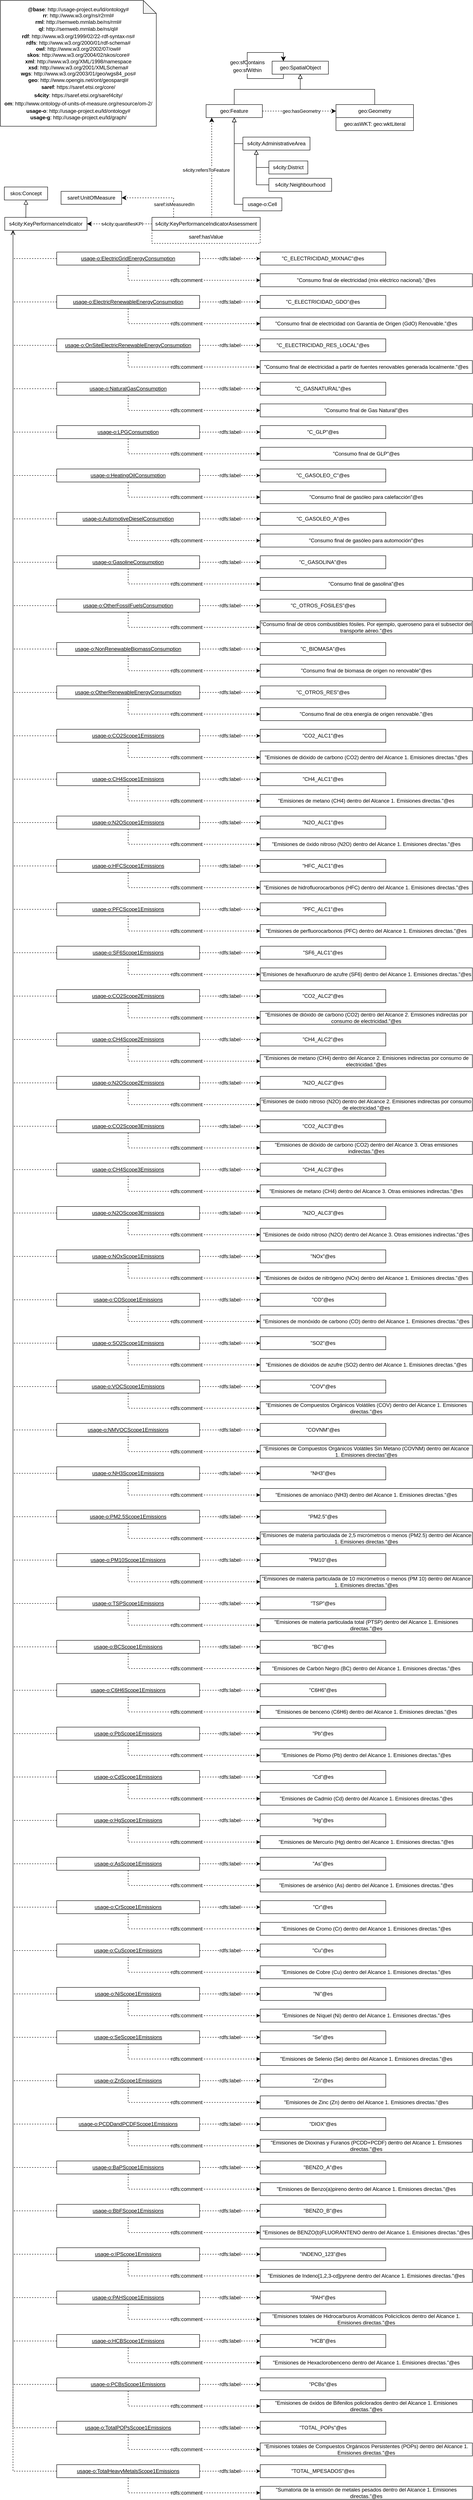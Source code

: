 <mxfile>
    <diagram id="8UD5d60HDsAUgDDDRMJ2" name="Page-1">
        <mxGraphModel dx="1337" dy="557" grid="1" gridSize="10" guides="1" tooltips="1" connect="1" arrows="1" fold="1" page="1" pageScale="1" pageWidth="850" pageHeight="1100" math="0" shadow="0">
            <root>
                <mxCell id="0"/>
                <mxCell id="1" parent="0"/>
                <mxCell id="2" value="&lt;div&gt;&lt;b&gt;@base&lt;/b&gt;: http://usage-project.eu/ld/ontology#&lt;/div&gt;&lt;div&gt;&lt;b style=&quot;background-color: initial;&quot;&gt;rr&lt;/b&gt;&lt;span style=&quot;background-color: initial;&quot;&gt;: http://www.w3.org/ns/r2rml#&lt;/span&gt;&lt;br&gt;&lt;/div&gt;&lt;div&gt;&lt;div style=&quot;border-color: var(--border-color);&quot;&gt;&lt;b&gt;rml&lt;/b&gt;: http://semweb.mmlab.be/ns/rml#&lt;/div&gt;&lt;div style=&quot;border-color: var(--border-color);&quot;&gt;&lt;div style=&quot;line-height: 19px;&quot;&gt;&lt;div style=&quot;&quot;&gt;&lt;b&gt;ql&lt;/b&gt;: http://semweb.mmlab.be/ns/ql#&lt;/div&gt;&lt;div style=&quot;&quot;&gt;&lt;/div&gt;&lt;/div&gt;&lt;/div&gt;&lt;div style=&quot;border-color: var(--border-color);&quot;&gt;&lt;b&gt;rdf&lt;/b&gt;: http://www.w3.org/1999/02/22-rdf-syntax-ns#&lt;/div&gt;&lt;div style=&quot;border-color: var(--border-color);&quot;&gt;&lt;b&gt;rdfs&lt;/b&gt;: http://www.w3.org/2000/01/rdf-schema#&lt;/div&gt;&lt;div style=&quot;border-color: var(--border-color);&quot;&gt;&lt;span style=&quot;background-color: initial;&quot;&gt;&lt;b&gt;owl&lt;/b&gt;: http://www.w3.org/2002/07/owl#&lt;/span&gt;&lt;br&gt;&lt;/div&gt;&lt;div style=&quot;border-color: var(--border-color);&quot;&gt;&lt;b&gt;skos&lt;/b&gt;: http://www.w3.org/2004/02/skos/core#&lt;/div&gt;&lt;div style=&quot;border-color: var(--border-color);&quot;&gt;&lt;b&gt;xml&lt;/b&gt;: http://www.w3.org/XML/1998/namespace&lt;/div&gt;&lt;div style=&quot;border-color: var(--border-color);&quot;&gt;&lt;b&gt;xsd&lt;/b&gt;: http://www.w3.org/2001/XMLSchema#&lt;/div&gt;&lt;div style=&quot;border-color: var(--border-color);&quot;&gt;&lt;span style=&quot;background-color: initial;&quot;&gt;&lt;b&gt;wgs&lt;/b&gt;: http://www.w3.org/2003/01/geo/wgs84_pos#&lt;/span&gt;&lt;br&gt;&lt;/div&gt;&lt;div style=&quot;border-color: var(--border-color);&quot;&gt;&lt;b style=&quot;background-color: initial;&quot;&gt;geo&lt;/b&gt;&lt;span style=&quot;background-color: initial;&quot;&gt;: http://www.opengis.net/ont/geosparql#&lt;/span&gt;&lt;br&gt;&lt;/div&gt;&lt;div style=&quot;border-color: var(--border-color);&quot;&gt;&lt;div style=&quot;border-color: var(--border-color); line-height: 19px;&quot;&gt;&lt;b style=&quot;border-color: var(--border-color);&quot;&gt;saref&lt;/b&gt;: https://saref.etsi.org/core/&lt;/div&gt;&lt;div style=&quot;border-color: var(--border-color); line-height: 19px;&quot;&gt;&lt;div style=&quot;border-color: var(--border-color); line-height: 19px;&quot;&gt;&lt;b style=&quot;border-color: var(--border-color);&quot;&gt;s4city&lt;/b&gt;: https://saref.etsi.org/saref4city/&lt;/div&gt;&lt;div style=&quot;border-color: var(--border-color); line-height: 19px;&quot;&gt;&lt;div style=&quot;border-color: var(--border-color); line-height: 19px;&quot;&gt;&lt;b style=&quot;border-color: var(--border-color);&quot;&gt;om&lt;/b&gt;: http://www.ontology-of-units-of-measure.org/resource/om-2/&lt;/div&gt;&lt;/div&gt;&lt;/div&gt;&lt;/div&gt;&lt;div style=&quot;border-color: var(--border-color);&quot;&gt;&lt;div style=&quot;border-color: var(--border-color);&quot;&gt;&lt;b style=&quot;border-color: var(--border-color);&quot;&gt;usage-o&lt;/b&gt;: http://usage-project.eu/ld/ontology#&lt;/div&gt;&lt;/div&gt;&lt;div style=&quot;border-color: var(--border-color);&quot;&gt;&lt;span style=&quot;background-color: initial;&quot;&gt;&lt;b&gt;usage-g&lt;/b&gt;: http://usage-project.eu/ld/graph/&lt;/span&gt;&lt;br&gt;&lt;/div&gt;&lt;/div&gt;" style="shape=note;whiteSpace=wrap;html=1;backgroundOutline=1;darkOpacity=0.05;" parent="1" vertex="1">
                    <mxGeometry x="20" y="20" width="360" height="290" as="geometry"/>
                </mxCell>
                <mxCell id="45" value="geo:asWKT: geo:wktLiteral" style="rounded=0;whiteSpace=wrap;html=1;snapToPoint=1;points=[[0.1,0],[0.2,0],[0.3,0],[0.4,0],[0.5,0],[0.6,0],[0.7,0],[0.8,0],[0.9,0],[0,0.1],[0,0.3],[0,0.5],[0,0.7],[0,0.9],[0.1,1],[0.2,1],[0.3,1],[0.4,1],[0.5,1],[0.6,1],[0.7,1],[0.8,1],[0.9,1],[1,0.1],[1,0.3],[1,0.5],[1,0.7],[1,0.9]];" parent="1" vertex="1">
                    <mxGeometry x="795" y="290.0" width="179" height="30" as="geometry"/>
                </mxCell>
                <mxCell id="46" value="geo:Geometry" style="rounded=0;whiteSpace=wrap;html=1;snapToPoint=1;points=[[0.1,0],[0.2,0],[0.3,0],[0.4,0],[0.5,0],[0.6,0],[0.7,0],[0.8,0],[0.9,0],[0,0.1],[0,0.3],[0,0.5],[0,0.7],[0,0.9],[0.1,1],[0.2,1],[0.3,1],[0.4,1],[0.5,1],[0.6,1],[0.7,1],[0.8,1],[0.9,1],[1,0.1],[1,0.3],[1,0.5],[1,0.7],[1,0.9]];" parent="1" vertex="1">
                    <mxGeometry x="795" y="260.0" width="179" height="30" as="geometry"/>
                </mxCell>
                <mxCell id="48" value="geo:Feature" style="rounded=0;whiteSpace=wrap;html=1;snapToPoint=1;points=[[0.1,0],[0.2,0],[0.3,0],[0.4,0],[0.5,0],[0.6,0],[0.7,0],[0.8,0],[0.9,0],[0,0.1],[0,0.3],[0,0.5],[0,0.7],[0,0.9],[0.1,1],[0.2,1],[0.3,1],[0.4,1],[0.5,1],[0.6,1],[0.7,1],[0.8,1],[0.9,1],[1,0.1],[1,0.3],[1,0.5],[1,0.7],[1,0.9]];" parent="1" vertex="1">
                    <mxGeometry x="495" y="260" width="130" height="30" as="geometry"/>
                </mxCell>
                <mxCell id="49" value="s4city:KeyPerformanceIndicator" style="rounded=0;whiteSpace=wrap;html=1;snapToPoint=1;points=[[0.1,0],[0.2,0],[0.3,0],[0.4,0],[0.5,0],[0.6,0],[0.7,0],[0.8,0],[0.9,0],[0,0.1],[0,0.3],[0,0.5],[0,0.7],[0,0.9],[0.1,1],[0.2,1],[0.3,1],[0.4,1],[0.5,1],[0.6,1],[0.7,1],[0.8,1],[0.9,1],[1,0.1],[1,0.3],[1,0.5],[1,0.7],[1,0.9]];" parent="1" vertex="1">
                    <mxGeometry x="30" y="520" width="190" height="30" as="geometry"/>
                </mxCell>
                <mxCell id="51" value="" style="endArrow=classic;html=1;exitX=1;exitY=0.5;exitDx=0;exitDy=0;entryX=0;entryY=0.5;entryDx=0;entryDy=0;endSize=8;dashed=1;arcSize=0;" parent="1" source="48" target="46" edge="1">
                    <mxGeometry width="50" height="50" relative="1" as="geometry">
                        <mxPoint x="495" y="528.33" as="sourcePoint"/>
                        <mxPoint x="707.0" y="528.33" as="targetPoint"/>
                    </mxGeometry>
                </mxCell>
                <mxCell id="52" value="&lt;div&gt;geo:hasGeometry&lt;/div&gt;" style="edgeLabel;html=1;align=center;verticalAlign=middle;resizable=0;points=[];" parent="51" vertex="1" connectable="0">
                    <mxGeometry x="-0.191" y="-1" relative="1" as="geometry">
                        <mxPoint x="21" y="-1" as="offset"/>
                    </mxGeometry>
                </mxCell>
                <mxCell id="53" value="" style="endArrow=classic;html=1;exitX=0.552;exitY=0.053;exitDx=0;exitDy=0;entryX=0.1;entryY=1;entryDx=0;entryDy=0;endSize=8;dashed=1;arcSize=0;exitPerimeter=0;" parent="1" source="56" target="48" edge="1">
                    <mxGeometry width="50" height="50" relative="1" as="geometry">
                        <mxPoint x="495" y="460" as="sourcePoint"/>
                        <mxPoint x="740" y="355" as="targetPoint"/>
                    </mxGeometry>
                </mxCell>
                <mxCell id="54" value="&lt;div&gt;s4city:refersToFeature&lt;/div&gt;" style="edgeLabel;html=1;align=center;verticalAlign=middle;resizable=0;points=[];" parent="53" vertex="1" connectable="0">
                    <mxGeometry x="-0.191" y="-1" relative="1" as="geometry">
                        <mxPoint x="-14" y="-17" as="offset"/>
                    </mxGeometry>
                </mxCell>
                <mxCell id="55" value="saref:hasValue" style="rounded=0;whiteSpace=wrap;html=1;snapToPoint=1;points=[[0.1,0],[0.2,0],[0.3,0],[0.4,0],[0.5,0],[0.6,0],[0.7,0],[0.8,0],[0.9,0],[0,0.1],[0,0.3],[0,0.5],[0,0.7],[0,0.9],[0.1,1],[0.2,1],[0.3,1],[0.4,1],[0.5,1],[0.6,1],[0.7,1],[0.8,1],[0.9,1],[1,0.1],[1,0.3],[1,0.5],[1,0.7],[1,0.9]];dashed=1;" parent="1" vertex="1">
                    <mxGeometry x="370" y="550" width="250" height="30" as="geometry"/>
                </mxCell>
                <mxCell id="56" value="s4city:KeyPerformanceIndicatorAssessment" style="rounded=0;whiteSpace=wrap;html=1;snapToPoint=1;points=[[0.1,0],[0.2,0],[0.3,0],[0.4,0],[0.5,0],[0.6,0],[0.7,0],[0.8,0],[0.9,0],[0,0.1],[0,0.3],[0,0.5],[0,0.7],[0,0.9],[0.1,1],[0.2,1],[0.3,1],[0.4,1],[0.5,1],[0.6,1],[0.7,1],[0.8,1],[0.9,1],[1,0.1],[1,0.3],[1,0.5],[1,0.7],[1,0.9]];" parent="1" vertex="1">
                    <mxGeometry x="370" y="520" width="250" height="30" as="geometry"/>
                </mxCell>
                <mxCell id="57" value="" style="endArrow=classic;html=1;exitX=0;exitY=0.5;exitDx=0;exitDy=0;entryX=1;entryY=0.5;entryDx=0;entryDy=0;endSize=8;dashed=1;arcSize=0;" parent="1" source="56" target="49" edge="1">
                    <mxGeometry width="50" height="50" relative="1" as="geometry">
                        <mxPoint x="505" y="530" as="sourcePoint"/>
                        <mxPoint x="505" y="420" as="targetPoint"/>
                    </mxGeometry>
                </mxCell>
                <mxCell id="58" value="&lt;div&gt;s4city:quantifiesKPI&lt;/div&gt;" style="edgeLabel;html=1;align=center;verticalAlign=middle;resizable=0;points=[];" parent="57" vertex="1" connectable="0">
                    <mxGeometry x="-0.191" y="-1" relative="1" as="geometry">
                        <mxPoint x="-9" y="1" as="offset"/>
                    </mxGeometry>
                </mxCell>
                <mxCell id="59" value="saref:UnitOfMeasure" style="rounded=0;whiteSpace=wrap;html=1;snapToPoint=1;points=[[0.1,0],[0.2,0],[0.3,0],[0.4,0],[0.5,0],[0.6,0],[0.7,0],[0.8,0],[0.9,0],[0,0.1],[0,0.3],[0,0.5],[0,0.7],[0,0.9],[0.1,1],[0.2,1],[0.3,1],[0.4,1],[0.5,1],[0.6,1],[0.7,1],[0.8,1],[0.9,1],[1,0.1],[1,0.3],[1,0.5],[1,0.7],[1,0.9]];" parent="1" vertex="1">
                    <mxGeometry x="160" y="460" width="140" height="30" as="geometry"/>
                </mxCell>
                <mxCell id="61" value="" style="endArrow=classic;html=1;exitX=0.2;exitY=0;exitDx=0;exitDy=0;entryX=1;entryY=0.5;entryDx=0;entryDy=0;endSize=8;dashed=1;arcSize=0;edgeStyle=orthogonalEdgeStyle;" parent="1" source="56" target="59" edge="1">
                    <mxGeometry width="50" height="50" relative="1" as="geometry">
                        <mxPoint x="110" y="768.33" as="sourcePoint"/>
                        <mxPoint x="322.0" y="768.33" as="targetPoint"/>
                    </mxGeometry>
                </mxCell>
                <mxCell id="62" value="&lt;div&gt;saref:isMeasuredIn&lt;/div&gt;" style="edgeLabel;html=1;align=center;verticalAlign=middle;resizable=0;points=[];" parent="61" vertex="1" connectable="0">
                    <mxGeometry x="-0.191" y="-1" relative="1" as="geometry">
                        <mxPoint x="22" y="16" as="offset"/>
                    </mxGeometry>
                </mxCell>
                <mxCell id="79" value="" style="endArrow=block;html=1;fontColor=#000099;exitX=0;exitY=0.5;exitDx=0;exitDy=0;endFill=0;entryX=0.2;entryY=1;entryDx=0;entryDy=0;endSize=8;arcSize=0;edgeStyle=orthogonalEdgeStyle;" parent="1" source="81" target="80" edge="1">
                    <mxGeometry width="50" height="50" relative="1" as="geometry">
                        <mxPoint x="400" y="375" as="sourcePoint"/>
                        <mxPoint x="558.0" y="375" as="targetPoint"/>
                    </mxGeometry>
                </mxCell>
                <mxCell id="80" value="s4city:AdministrativeArea" style="rounded=0;whiteSpace=wrap;html=1;snapToPoint=1;points=[[0.1,0],[0.2,0],[0.3,0],[0.4,0],[0.5,0],[0.6,0],[0.7,0],[0.8,0],[0.9,0],[0,0.1],[0,0.3],[0,0.5],[0,0.7],[0,0.9],[0.1,1],[0.2,1],[0.3,1],[0.4,1],[0.5,1],[0.6,1],[0.7,1],[0.8,1],[0.9,1],[1,0.1],[1,0.3],[1,0.5],[1,0.7],[1,0.9]];" parent="1" vertex="1">
                    <mxGeometry x="580" y="335" width="155" height="30" as="geometry"/>
                </mxCell>
                <mxCell id="81" value="s4city:District" style="rounded=0;whiteSpace=wrap;html=1;snapToPoint=1;points=[[0.1,0],[0.2,0],[0.3,0],[0.4,0],[0.5,0],[0.6,0],[0.7,0],[0.8,0],[0.9,0],[0,0.1],[0,0.3],[0,0.5],[0,0.7],[0,0.9],[0.1,1],[0.2,1],[0.3,1],[0.4,1],[0.5,1],[0.6,1],[0.7,1],[0.8,1],[0.9,1],[1,0.1],[1,0.3],[1,0.5],[1,0.7],[1,0.9]];" parent="1" vertex="1">
                    <mxGeometry x="640" y="390" width="90" height="30" as="geometry"/>
                </mxCell>
                <mxCell id="82" value="s4city:Neighbourhood" style="rounded=0;whiteSpace=wrap;html=1;snapToPoint=1;points=[[0.1,0],[0.2,0],[0.3,0],[0.4,0],[0.5,0],[0.6,0],[0.7,0],[0.8,0],[0.9,0],[0,0.1],[0,0.3],[0,0.5],[0,0.7],[0,0.9],[0.1,1],[0.2,1],[0.3,1],[0.4,1],[0.5,1],[0.6,1],[0.7,1],[0.8,1],[0.9,1],[1,0.1],[1,0.3],[1,0.5],[1,0.7],[1,0.9]];" parent="1" vertex="1">
                    <mxGeometry x="640" y="430" width="145" height="30" as="geometry"/>
                </mxCell>
                <mxCell id="83" value="" style="endArrow=block;html=1;fontColor=#000099;exitX=0;exitY=0.5;exitDx=0;exitDy=0;endFill=0;entryX=0.2;entryY=1;entryDx=0;entryDy=0;endSize=8;arcSize=0;edgeStyle=orthogonalEdgeStyle;" parent="1" source="82" target="80" edge="1">
                    <mxGeometry width="50" height="50" relative="1" as="geometry">
                        <mxPoint x="500" y="445" as="sourcePoint"/>
                        <mxPoint x="775" y="435" as="targetPoint"/>
                    </mxGeometry>
                </mxCell>
                <mxCell id="84" value="" style="endArrow=block;html=1;fontColor=#000099;exitX=0;exitY=0.5;exitDx=0;exitDy=0;endFill=0;entryX=0.5;entryY=1;entryDx=0;entryDy=0;endSize=8;arcSize=0;edgeStyle=orthogonalEdgeStyle;" parent="1" source="80" target="48" edge="1">
                    <mxGeometry width="50" height="50" relative="1" as="geometry">
                        <mxPoint x="710" y="445" as="sourcePoint"/>
                        <mxPoint x="657.5" y="390" as="targetPoint"/>
                    </mxGeometry>
                </mxCell>
                <mxCell id="85" value="" style="endArrow=block;html=1;fontColor=#000099;exitX=0;exitY=0.5;exitDx=0;exitDy=0;endFill=0;endSize=8;arcSize=0;edgeStyle=orthogonalEdgeStyle;entryX=0.5;entryY=1;entryDx=0;entryDy=0;" parent="1" source="86" target="48" edge="1">
                    <mxGeometry width="50" height="50" relative="1" as="geometry">
                        <mxPoint x="710" y="585" as="sourcePoint"/>
                        <mxPoint x="560" y="380" as="targetPoint"/>
                    </mxGeometry>
                </mxCell>
                <mxCell id="86" value="usage-o:Cell" style="rounded=0;whiteSpace=wrap;html=1;snapToPoint=1;points=[[0.1,0],[0.2,0],[0.3,0],[0.4,0],[0.5,0],[0.6,0],[0.7,0],[0.8,0],[0.9,0],[0,0.1],[0,0.3],[0,0.5],[0,0.7],[0,0.9],[0.1,1],[0.2,1],[0.3,1],[0.4,1],[0.5,1],[0.6,1],[0.7,1],[0.8,1],[0.9,1],[1,0.1],[1,0.3],[1,0.5],[1,0.7],[1,0.9]];" parent="1" vertex="1">
                    <mxGeometry x="580" y="475" width="90" height="30" as="geometry"/>
                </mxCell>
                <mxCell id="87" value="&quot;&lt;span style=&quot;text-align: start;&quot;&gt;C_ELECTRICIDAD_MIXNAC&lt;/span&gt;&quot;@es" style="rounded=0;whiteSpace=wrap;html=1;snapToPoint=1;" parent="1" vertex="1">
                    <mxGeometry x="620" y="600" width="290" height="30" as="geometry"/>
                </mxCell>
                <mxCell id="88" value="rdfs:label" style="edgeStyle=orthogonalEdgeStyle;rounded=0;orthogonalLoop=1;jettySize=auto;html=1;exitX=1;exitY=0.5;exitDx=0;exitDy=0;fontSize=12;dashed=1;" parent="1" source="89" target="87" edge="1">
                    <mxGeometry relative="1" as="geometry"/>
                </mxCell>
                <mxCell id="89" value="&lt;u&gt;usage-o:ElectricGridEnergyConsumption&lt;/u&gt;" style="rounded=0;whiteSpace=wrap;html=1;snapToPoint=1;points=[[0.1,0],[0.2,0],[0.3,0],[0.4,0],[0.5,0],[0.6,0],[0.7,0],[0.8,0],[0.9,0],[0,0.1],[0,0.3],[0,0.5],[0,0.7],[0,0.9],[0.1,1],[0.2,1],[0.3,1],[0.4,1],[0.5,1],[0.6,1],[0.7,1],[0.8,1],[0.9,1],[1,0.1],[1,0.3],[1,0.5],[1,0.7],[1,0.9]];" parent="1" vertex="1">
                    <mxGeometry x="150" y="600" width="330" height="30" as="geometry"/>
                </mxCell>
                <mxCell id="90" value="rdfs:comment" style="edgeStyle=orthogonalEdgeStyle;rounded=0;orthogonalLoop=1;jettySize=auto;html=1;exitX=0.5;exitY=1;exitDx=0;exitDy=0;fontSize=12;entryX=0;entryY=0.5;entryDx=0;entryDy=0;dashed=1;" parent="1" source="89" target="91" edge="1">
                    <mxGeometry relative="1" as="geometry">
                        <mxPoint x="265" y="715" as="sourcePoint"/>
                    </mxGeometry>
                </mxCell>
                <mxCell id="91" value="&quot;Consumo final de electricidad (mix eléctrico nacional).&quot;@es" style="rounded=0;whiteSpace=wrap;html=1;snapToPoint=1;" parent="1" vertex="1">
                    <mxGeometry x="620" y="650" width="490" height="30" as="geometry"/>
                </mxCell>
                <mxCell id="92" value="" style="endArrow=open;html=1;fontColor=#000099;endFill=0;dashed=1;endSize=8;exitX=0;exitY=0.5;exitDx=0;exitDy=0;edgeStyle=orthogonalEdgeStyle;rounded=0;entryX=0.1;entryY=1;entryDx=0;entryDy=0;" parent="1" source="89" target="49" edge="1">
                    <mxGeometry width="50" height="50" relative="1" as="geometry">
                        <mxPoint x="310" y="770" as="sourcePoint"/>
                        <mxPoint x="100" y="570" as="targetPoint"/>
                    </mxGeometry>
                </mxCell>
                <mxCell id="93" value="&quot;&lt;span style=&quot;text-align: start;&quot;&gt;C_ELECTRICIDAD_GDO&lt;/span&gt;&quot;@es" style="rounded=0;whiteSpace=wrap;html=1;snapToPoint=1;" parent="1" vertex="1">
                    <mxGeometry x="620" y="700" width="290" height="30" as="geometry"/>
                </mxCell>
                <mxCell id="94" value="rdfs:label" style="edgeStyle=orthogonalEdgeStyle;rounded=0;orthogonalLoop=1;jettySize=auto;html=1;exitX=1;exitY=0.5;exitDx=0;exitDy=0;fontSize=12;dashed=1;" parent="1" source="95" target="93" edge="1">
                    <mxGeometry relative="1" as="geometry"/>
                </mxCell>
                <mxCell id="95" value="&lt;u&gt;usage-o:ElectricRenewableEnergyConsumption&lt;/u&gt;" style="rounded=0;whiteSpace=wrap;html=1;snapToPoint=1;points=[[0.1,0],[0.2,0],[0.3,0],[0.4,0],[0.5,0],[0.6,0],[0.7,0],[0.8,0],[0.9,0],[0,0.1],[0,0.3],[0,0.5],[0,0.7],[0,0.9],[0.1,1],[0.2,1],[0.3,1],[0.4,1],[0.5,1],[0.6,1],[0.7,1],[0.8,1],[0.9,1],[1,0.1],[1,0.3],[1,0.5],[1,0.7],[1,0.9]];" parent="1" vertex="1">
                    <mxGeometry x="150" y="700" width="330" height="30" as="geometry"/>
                </mxCell>
                <mxCell id="96" value="rdfs:comment" style="edgeStyle=orthogonalEdgeStyle;rounded=0;orthogonalLoop=1;jettySize=auto;html=1;exitX=0.5;exitY=1;exitDx=0;exitDy=0;fontSize=12;entryX=0;entryY=0.5;entryDx=0;entryDy=0;dashed=1;" parent="1" source="95" target="97" edge="1">
                    <mxGeometry relative="1" as="geometry">
                        <mxPoint x="265" y="815" as="sourcePoint"/>
                    </mxGeometry>
                </mxCell>
                <mxCell id="97" value="&quot;Consumo final de electricidad con Garantía de Origen (GdO) Renovable.&quot;@es" style="rounded=0;whiteSpace=wrap;html=1;snapToPoint=1;" parent="1" vertex="1">
                    <mxGeometry x="620" y="750" width="490" height="30" as="geometry"/>
                </mxCell>
                <mxCell id="98" value="" style="endArrow=open;html=1;fontColor=#000099;endFill=0;dashed=1;endSize=8;exitX=0;exitY=0.5;exitDx=0;exitDy=0;edgeStyle=orthogonalEdgeStyle;rounded=0;entryX=0.1;entryY=1;entryDx=0;entryDy=0;" parent="1" source="95" target="49" edge="1">
                    <mxGeometry width="50" height="50" relative="1" as="geometry">
                        <mxPoint x="310" y="770" as="sourcePoint"/>
                        <mxPoint x="100" y="570" as="targetPoint"/>
                    </mxGeometry>
                </mxCell>
                <mxCell id="99" value="&quot;&lt;span style=&quot;text-align: start;&quot;&gt;C_ELECTRICIDAD_RES_LOCAL&lt;/span&gt;&quot;@es" style="rounded=0;whiteSpace=wrap;html=1;snapToPoint=1;" parent="1" vertex="1">
                    <mxGeometry x="620" y="800" width="290" height="30" as="geometry"/>
                </mxCell>
                <mxCell id="100" value="rdfs:label" style="edgeStyle=orthogonalEdgeStyle;rounded=0;orthogonalLoop=1;jettySize=auto;html=1;exitX=1;exitY=0.5;exitDx=0;exitDy=0;fontSize=12;dashed=1;" parent="1" source="101" target="99" edge="1">
                    <mxGeometry relative="1" as="geometry"/>
                </mxCell>
                <mxCell id="101" value="&lt;u&gt;usage-o:OnSiteElectricRenewableEnergyConsumption&lt;/u&gt;" style="rounded=0;whiteSpace=wrap;html=1;snapToPoint=1;points=[[0.1,0],[0.2,0],[0.3,0],[0.4,0],[0.5,0],[0.6,0],[0.7,0],[0.8,0],[0.9,0],[0,0.1],[0,0.3],[0,0.5],[0,0.7],[0,0.9],[0.1,1],[0.2,1],[0.3,1],[0.4,1],[0.5,1],[0.6,1],[0.7,1],[0.8,1],[0.9,1],[1,0.1],[1,0.3],[1,0.5],[1,0.7],[1,0.9]];" parent="1" vertex="1">
                    <mxGeometry x="150" y="800" width="330" height="30" as="geometry"/>
                </mxCell>
                <mxCell id="102" value="rdfs:comment" style="edgeStyle=orthogonalEdgeStyle;rounded=0;orthogonalLoop=1;jettySize=auto;html=1;exitX=0.5;exitY=1;exitDx=0;exitDy=0;fontSize=12;entryX=0;entryY=0.5;entryDx=0;entryDy=0;dashed=1;" parent="1" source="101" target="103" edge="1">
                    <mxGeometry relative="1" as="geometry">
                        <mxPoint x="265" y="915" as="sourcePoint"/>
                    </mxGeometry>
                </mxCell>
                <mxCell id="103" value="&quot;Consumo final de electricidad a partir de fuentes renovables generada localmente.&quot;@es" style="rounded=0;whiteSpace=wrap;html=1;snapToPoint=1;" parent="1" vertex="1">
                    <mxGeometry x="620" y="850" width="490" height="30" as="geometry"/>
                </mxCell>
                <mxCell id="104" value="" style="endArrow=open;html=1;fontColor=#000099;endFill=0;dashed=1;endSize=8;exitX=0;exitY=0.5;exitDx=0;exitDy=0;edgeStyle=orthogonalEdgeStyle;rounded=0;entryX=0.1;entryY=1;entryDx=0;entryDy=0;" parent="1" source="101" target="49" edge="1">
                    <mxGeometry width="50" height="50" relative="1" as="geometry">
                        <mxPoint x="310" y="770" as="sourcePoint"/>
                        <mxPoint x="100" y="570" as="targetPoint"/>
                    </mxGeometry>
                </mxCell>
                <mxCell id="105" value="&quot;&lt;span style=&quot;text-align: start;&quot;&gt;C_GASNATURAL&lt;/span&gt;&quot;@es" style="rounded=0;whiteSpace=wrap;html=1;snapToPoint=1;" parent="1" vertex="1">
                    <mxGeometry x="620" y="900" width="290" height="30" as="geometry"/>
                </mxCell>
                <mxCell id="106" value="rdfs:label" style="edgeStyle=orthogonalEdgeStyle;rounded=0;orthogonalLoop=1;jettySize=auto;html=1;exitX=1;exitY=0.5;exitDx=0;exitDy=0;fontSize=12;dashed=1;" parent="1" source="107" target="105" edge="1">
                    <mxGeometry relative="1" as="geometry"/>
                </mxCell>
                <mxCell id="107" value="&lt;u&gt;usage-o:NaturalGasConsumption&lt;/u&gt;" style="rounded=0;whiteSpace=wrap;html=1;snapToPoint=1;points=[[0.1,0],[0.2,0],[0.3,0],[0.4,0],[0.5,0],[0.6,0],[0.7,0],[0.8,0],[0.9,0],[0,0.1],[0,0.3],[0,0.5],[0,0.7],[0,0.9],[0.1,1],[0.2,1],[0.3,1],[0.4,1],[0.5,1],[0.6,1],[0.7,1],[0.8,1],[0.9,1],[1,0.1],[1,0.3],[1,0.5],[1,0.7],[1,0.9]];" parent="1" vertex="1">
                    <mxGeometry x="150" y="900" width="330" height="30" as="geometry"/>
                </mxCell>
                <mxCell id="108" value="rdfs:comment" style="edgeStyle=orthogonalEdgeStyle;rounded=0;orthogonalLoop=1;jettySize=auto;html=1;exitX=0.5;exitY=1;exitDx=0;exitDy=0;fontSize=12;entryX=0;entryY=0.5;entryDx=0;entryDy=0;dashed=1;" parent="1" source="107" target="109" edge="1">
                    <mxGeometry relative="1" as="geometry">
                        <mxPoint x="265" y="1015" as="sourcePoint"/>
                    </mxGeometry>
                </mxCell>
                <mxCell id="109" value="&quot;Consumo final de Gas Natural&quot;@es" style="rounded=0;whiteSpace=wrap;html=1;snapToPoint=1;" parent="1" vertex="1">
                    <mxGeometry x="620" y="950" width="490" height="30" as="geometry"/>
                </mxCell>
                <mxCell id="110" value="" style="endArrow=open;html=1;fontColor=#000099;endFill=0;dashed=1;endSize=8;exitX=0;exitY=0.5;exitDx=0;exitDy=0;edgeStyle=orthogonalEdgeStyle;rounded=0;entryX=0.1;entryY=1;entryDx=0;entryDy=0;" parent="1" source="107" target="49" edge="1">
                    <mxGeometry width="50" height="50" relative="1" as="geometry">
                        <mxPoint x="310" y="770" as="sourcePoint"/>
                        <mxPoint x="100" y="570" as="targetPoint"/>
                    </mxGeometry>
                </mxCell>
                <mxCell id="111" value="&quot;&lt;span style=&quot;text-align: start;&quot;&gt;C_GLP&lt;/span&gt;&quot;@es" style="rounded=0;whiteSpace=wrap;html=1;snapToPoint=1;" parent="1" vertex="1">
                    <mxGeometry x="620" y="1000" width="290" height="30" as="geometry"/>
                </mxCell>
                <mxCell id="112" value="rdfs:label" style="edgeStyle=orthogonalEdgeStyle;rounded=0;orthogonalLoop=1;jettySize=auto;html=1;exitX=1;exitY=0.5;exitDx=0;exitDy=0;fontSize=12;dashed=1;" parent="1" source="113" target="111" edge="1">
                    <mxGeometry relative="1" as="geometry"/>
                </mxCell>
                <mxCell id="113" value="&lt;u&gt;usage-o:LPGConsumption&lt;/u&gt;" style="rounded=0;whiteSpace=wrap;html=1;snapToPoint=1;points=[[0.1,0],[0.2,0],[0.3,0],[0.4,0],[0.5,0],[0.6,0],[0.7,0],[0.8,0],[0.9,0],[0,0.1],[0,0.3],[0,0.5],[0,0.7],[0,0.9],[0.1,1],[0.2,1],[0.3,1],[0.4,1],[0.5,1],[0.6,1],[0.7,1],[0.8,1],[0.9,1],[1,0.1],[1,0.3],[1,0.5],[1,0.7],[1,0.9]];" parent="1" vertex="1">
                    <mxGeometry x="150" y="1000" width="330" height="30" as="geometry"/>
                </mxCell>
                <mxCell id="114" value="rdfs:comment" style="edgeStyle=orthogonalEdgeStyle;rounded=0;orthogonalLoop=1;jettySize=auto;html=1;exitX=0.5;exitY=1;exitDx=0;exitDy=0;fontSize=12;entryX=0;entryY=0.5;entryDx=0;entryDy=0;dashed=1;" parent="1" source="113" target="115" edge="1">
                    <mxGeometry relative="1" as="geometry">
                        <mxPoint x="265" y="1115" as="sourcePoint"/>
                    </mxGeometry>
                </mxCell>
                <mxCell id="115" value="&quot;Consumo final de GLP&quot;@es" style="rounded=0;whiteSpace=wrap;html=1;snapToPoint=1;" parent="1" vertex="1">
                    <mxGeometry x="620" y="1050" width="490" height="30" as="geometry"/>
                </mxCell>
                <mxCell id="116" value="" style="endArrow=open;html=1;fontColor=#000099;endFill=0;dashed=1;endSize=8;exitX=0;exitY=0.5;exitDx=0;exitDy=0;edgeStyle=orthogonalEdgeStyle;rounded=0;entryX=0.1;entryY=1;entryDx=0;entryDy=0;" parent="1" source="113" target="49" edge="1">
                    <mxGeometry width="50" height="50" relative="1" as="geometry">
                        <mxPoint x="310" y="770" as="sourcePoint"/>
                        <mxPoint x="100" y="570" as="targetPoint"/>
                    </mxGeometry>
                </mxCell>
                <mxCell id="117" value="&quot;&lt;span style=&quot;text-align: start;&quot;&gt;C_GASOLEO_C&lt;/span&gt;&quot;@es" style="rounded=0;whiteSpace=wrap;html=1;snapToPoint=1;" parent="1" vertex="1">
                    <mxGeometry x="620" y="1100" width="290" height="30" as="geometry"/>
                </mxCell>
                <mxCell id="118" value="rdfs:label" style="edgeStyle=orthogonalEdgeStyle;rounded=0;orthogonalLoop=1;jettySize=auto;html=1;exitX=1;exitY=0.5;exitDx=0;exitDy=0;fontSize=12;dashed=1;" parent="1" source="119" target="117" edge="1">
                    <mxGeometry relative="1" as="geometry"/>
                </mxCell>
                <mxCell id="119" value="&lt;u&gt;usage-o:HeatingOilConsumption&lt;/u&gt;" style="rounded=0;whiteSpace=wrap;html=1;snapToPoint=1;points=[[0.1,0],[0.2,0],[0.3,0],[0.4,0],[0.5,0],[0.6,0],[0.7,0],[0.8,0],[0.9,0],[0,0.1],[0,0.3],[0,0.5],[0,0.7],[0,0.9],[0.1,1],[0.2,1],[0.3,1],[0.4,1],[0.5,1],[0.6,1],[0.7,1],[0.8,1],[0.9,1],[1,0.1],[1,0.3],[1,0.5],[1,0.7],[1,0.9]];" parent="1" vertex="1">
                    <mxGeometry x="150" y="1100" width="330" height="30" as="geometry"/>
                </mxCell>
                <mxCell id="120" value="rdfs:comment" style="edgeStyle=orthogonalEdgeStyle;rounded=0;orthogonalLoop=1;jettySize=auto;html=1;exitX=0.5;exitY=1;exitDx=0;exitDy=0;fontSize=12;entryX=0;entryY=0.5;entryDx=0;entryDy=0;dashed=1;" parent="1" source="119" target="121" edge="1">
                    <mxGeometry relative="1" as="geometry">
                        <mxPoint x="265" y="1215" as="sourcePoint"/>
                    </mxGeometry>
                </mxCell>
                <mxCell id="121" value="&quot;Consumo final de gasóleo para calefacción&quot;@es" style="rounded=0;whiteSpace=wrap;html=1;snapToPoint=1;" parent="1" vertex="1">
                    <mxGeometry x="620" y="1150" width="490" height="30" as="geometry"/>
                </mxCell>
                <mxCell id="122" value="" style="endArrow=open;html=1;fontColor=#000099;endFill=0;dashed=1;endSize=8;exitX=0;exitY=0.5;exitDx=0;exitDy=0;edgeStyle=orthogonalEdgeStyle;rounded=0;entryX=0.1;entryY=1;entryDx=0;entryDy=0;" parent="1" source="119" target="49" edge="1">
                    <mxGeometry width="50" height="50" relative="1" as="geometry">
                        <mxPoint x="310" y="770" as="sourcePoint"/>
                        <mxPoint x="100" y="570" as="targetPoint"/>
                    </mxGeometry>
                </mxCell>
                <mxCell id="123" value="&quot;&lt;span style=&quot;text-align: start;&quot;&gt;C_GASOLEO_A&lt;/span&gt;&quot;@es" style="rounded=0;whiteSpace=wrap;html=1;snapToPoint=1;" parent="1" vertex="1">
                    <mxGeometry x="620" y="1200" width="290" height="30" as="geometry"/>
                </mxCell>
                <mxCell id="124" value="rdfs:label" style="edgeStyle=orthogonalEdgeStyle;rounded=0;orthogonalLoop=1;jettySize=auto;html=1;exitX=1;exitY=0.5;exitDx=0;exitDy=0;fontSize=12;dashed=1;" parent="1" source="125" target="123" edge="1">
                    <mxGeometry relative="1" as="geometry"/>
                </mxCell>
                <mxCell id="125" value="&lt;u&gt;usage-o:AutomotiveDieselConsumption&lt;/u&gt;" style="rounded=0;whiteSpace=wrap;html=1;snapToPoint=1;points=[[0.1,0],[0.2,0],[0.3,0],[0.4,0],[0.5,0],[0.6,0],[0.7,0],[0.8,0],[0.9,0],[0,0.1],[0,0.3],[0,0.5],[0,0.7],[0,0.9],[0.1,1],[0.2,1],[0.3,1],[0.4,1],[0.5,1],[0.6,1],[0.7,1],[0.8,1],[0.9,1],[1,0.1],[1,0.3],[1,0.5],[1,0.7],[1,0.9]];" parent="1" vertex="1">
                    <mxGeometry x="150" y="1200" width="330" height="30" as="geometry"/>
                </mxCell>
                <mxCell id="126" value="rdfs:comment" style="edgeStyle=orthogonalEdgeStyle;rounded=0;orthogonalLoop=1;jettySize=auto;html=1;exitX=0.5;exitY=1;exitDx=0;exitDy=0;fontSize=12;entryX=0;entryY=0.5;entryDx=0;entryDy=0;dashed=1;" parent="1" source="125" target="127" edge="1">
                    <mxGeometry relative="1" as="geometry">
                        <mxPoint x="265" y="1315" as="sourcePoint"/>
                    </mxGeometry>
                </mxCell>
                <mxCell id="127" value="&quot;Consumo final de gasóleo para automoción&quot;@es" style="rounded=0;whiteSpace=wrap;html=1;snapToPoint=1;" parent="1" vertex="1">
                    <mxGeometry x="620" y="1250" width="490" height="30" as="geometry"/>
                </mxCell>
                <mxCell id="128" value="" style="endArrow=open;html=1;fontColor=#000099;endFill=0;dashed=1;endSize=8;exitX=0;exitY=0.5;exitDx=0;exitDy=0;edgeStyle=orthogonalEdgeStyle;rounded=0;entryX=0.1;entryY=1;entryDx=0;entryDy=0;" parent="1" source="125" target="49" edge="1">
                    <mxGeometry width="50" height="50" relative="1" as="geometry">
                        <mxPoint x="310" y="770" as="sourcePoint"/>
                        <mxPoint x="100" y="570" as="targetPoint"/>
                    </mxGeometry>
                </mxCell>
                <mxCell id="129" value="&quot;&lt;span style=&quot;text-align: start;&quot;&gt;C_GASOLINA&lt;/span&gt;&quot;@es" style="rounded=0;whiteSpace=wrap;html=1;snapToPoint=1;" parent="1" vertex="1">
                    <mxGeometry x="620" y="1300" width="290" height="30" as="geometry"/>
                </mxCell>
                <mxCell id="130" value="rdfs:label" style="edgeStyle=orthogonalEdgeStyle;rounded=0;orthogonalLoop=1;jettySize=auto;html=1;exitX=1;exitY=0.5;exitDx=0;exitDy=0;fontSize=12;dashed=1;" parent="1" source="131" target="129" edge="1">
                    <mxGeometry relative="1" as="geometry"/>
                </mxCell>
                <mxCell id="131" value="&lt;u&gt;usage-o:GasolineConsumption&lt;/u&gt;" style="rounded=0;whiteSpace=wrap;html=1;snapToPoint=1;points=[[0.1,0],[0.2,0],[0.3,0],[0.4,0],[0.5,0],[0.6,0],[0.7,0],[0.8,0],[0.9,0],[0,0.1],[0,0.3],[0,0.5],[0,0.7],[0,0.9],[0.1,1],[0.2,1],[0.3,1],[0.4,1],[0.5,1],[0.6,1],[0.7,1],[0.8,1],[0.9,1],[1,0.1],[1,0.3],[1,0.5],[1,0.7],[1,0.9]];" parent="1" vertex="1">
                    <mxGeometry x="150" y="1300" width="330" height="30" as="geometry"/>
                </mxCell>
                <mxCell id="132" value="rdfs:comment" style="edgeStyle=orthogonalEdgeStyle;rounded=0;orthogonalLoop=1;jettySize=auto;html=1;exitX=0.5;exitY=1;exitDx=0;exitDy=0;fontSize=12;entryX=0;entryY=0.5;entryDx=0;entryDy=0;dashed=1;" parent="1" source="131" target="133" edge="1">
                    <mxGeometry relative="1" as="geometry">
                        <mxPoint x="265" y="1415" as="sourcePoint"/>
                    </mxGeometry>
                </mxCell>
                <mxCell id="133" value="&quot;Consumo final de gasolina&quot;@es" style="rounded=0;whiteSpace=wrap;html=1;snapToPoint=1;" parent="1" vertex="1">
                    <mxGeometry x="620" y="1350" width="490" height="30" as="geometry"/>
                </mxCell>
                <mxCell id="134" value="" style="endArrow=open;html=1;fontColor=#000099;endFill=0;dashed=1;endSize=8;exitX=0;exitY=0.5;exitDx=0;exitDy=0;edgeStyle=orthogonalEdgeStyle;rounded=0;entryX=0.1;entryY=1;entryDx=0;entryDy=0;" parent="1" source="131" target="49" edge="1">
                    <mxGeometry width="50" height="50" relative="1" as="geometry">
                        <mxPoint x="310" y="770" as="sourcePoint"/>
                        <mxPoint x="100" y="570" as="targetPoint"/>
                    </mxGeometry>
                </mxCell>
                <mxCell id="135" value="&quot;&lt;span style=&quot;text-align: start;&quot;&gt;C_OTROS_FOSILES&lt;/span&gt;&quot;@es" style="rounded=0;whiteSpace=wrap;html=1;snapToPoint=1;" parent="1" vertex="1">
                    <mxGeometry x="620" y="1400" width="290" height="30" as="geometry"/>
                </mxCell>
                <mxCell id="136" value="rdfs:label" style="edgeStyle=orthogonalEdgeStyle;rounded=0;orthogonalLoop=1;jettySize=auto;html=1;exitX=1;exitY=0.5;exitDx=0;exitDy=0;fontSize=12;dashed=1;" parent="1" source="137" target="135" edge="1">
                    <mxGeometry relative="1" as="geometry"/>
                </mxCell>
                <mxCell id="137" value="&lt;u&gt;usage-o:OtherFossilFuelsConsumption&lt;/u&gt;" style="rounded=0;whiteSpace=wrap;html=1;snapToPoint=1;points=[[0.1,0],[0.2,0],[0.3,0],[0.4,0],[0.5,0],[0.6,0],[0.7,0],[0.8,0],[0.9,0],[0,0.1],[0,0.3],[0,0.5],[0,0.7],[0,0.9],[0.1,1],[0.2,1],[0.3,1],[0.4,1],[0.5,1],[0.6,1],[0.7,1],[0.8,1],[0.9,1],[1,0.1],[1,0.3],[1,0.5],[1,0.7],[1,0.9]];" parent="1" vertex="1">
                    <mxGeometry x="150" y="1400" width="330" height="30" as="geometry"/>
                </mxCell>
                <mxCell id="138" value="rdfs:comment" style="edgeStyle=orthogonalEdgeStyle;rounded=0;orthogonalLoop=1;jettySize=auto;html=1;exitX=0.5;exitY=1;exitDx=0;exitDy=0;fontSize=12;entryX=0;entryY=0.5;entryDx=0;entryDy=0;dashed=1;" parent="1" source="137" target="139" edge="1">
                    <mxGeometry relative="1" as="geometry">
                        <mxPoint x="265" y="1515" as="sourcePoint"/>
                    </mxGeometry>
                </mxCell>
                <mxCell id="139" value="&quot;Consumo final de otros combustibles fósiles. Por ejemplo, queroseno para el subsector del transporte aéreo.&quot;@es" style="rounded=0;whiteSpace=wrap;html=1;snapToPoint=1;" parent="1" vertex="1">
                    <mxGeometry x="620" y="1450" width="490" height="30" as="geometry"/>
                </mxCell>
                <mxCell id="140" value="" style="endArrow=open;html=1;fontColor=#000099;endFill=0;dashed=1;endSize=8;exitX=0;exitY=0.5;exitDx=0;exitDy=0;edgeStyle=orthogonalEdgeStyle;rounded=0;entryX=0.1;entryY=1;entryDx=0;entryDy=0;" parent="1" source="137" target="49" edge="1">
                    <mxGeometry width="50" height="50" relative="1" as="geometry">
                        <mxPoint x="310" y="770" as="sourcePoint"/>
                        <mxPoint x="100" y="570" as="targetPoint"/>
                    </mxGeometry>
                </mxCell>
                <mxCell id="141" value="&quot;&lt;span style=&quot;text-align: start;&quot;&gt;C_BIOMASA&lt;/span&gt;&quot;@es" style="rounded=0;whiteSpace=wrap;html=1;snapToPoint=1;" parent="1" vertex="1">
                    <mxGeometry x="620" y="1500" width="290" height="30" as="geometry"/>
                </mxCell>
                <mxCell id="142" value="rdfs:label" style="edgeStyle=orthogonalEdgeStyle;rounded=0;orthogonalLoop=1;jettySize=auto;html=1;exitX=1;exitY=0.5;exitDx=0;exitDy=0;fontSize=12;dashed=1;" parent="1" source="143" target="141" edge="1">
                    <mxGeometry relative="1" as="geometry"/>
                </mxCell>
                <mxCell id="143" value="&lt;u&gt;usage-o:NonRenewableBiomassConsumption&lt;/u&gt;" style="rounded=0;whiteSpace=wrap;html=1;snapToPoint=1;points=[[0.1,0],[0.2,0],[0.3,0],[0.4,0],[0.5,0],[0.6,0],[0.7,0],[0.8,0],[0.9,0],[0,0.1],[0,0.3],[0,0.5],[0,0.7],[0,0.9],[0.1,1],[0.2,1],[0.3,1],[0.4,1],[0.5,1],[0.6,1],[0.7,1],[0.8,1],[0.9,1],[1,0.1],[1,0.3],[1,0.5],[1,0.7],[1,0.9]];" parent="1" vertex="1">
                    <mxGeometry x="150" y="1500" width="330" height="30" as="geometry"/>
                </mxCell>
                <mxCell id="144" value="rdfs:comment" style="edgeStyle=orthogonalEdgeStyle;rounded=0;orthogonalLoop=1;jettySize=auto;html=1;exitX=0.5;exitY=1;exitDx=0;exitDy=0;fontSize=12;entryX=0;entryY=0.5;entryDx=0;entryDy=0;dashed=1;" parent="1" source="143" target="145" edge="1">
                    <mxGeometry relative="1" as="geometry">
                        <mxPoint x="265" y="1615" as="sourcePoint"/>
                    </mxGeometry>
                </mxCell>
                <mxCell id="145" value="&quot;Consumo final de biomasa de origen no renovable&quot;@es" style="rounded=0;whiteSpace=wrap;html=1;snapToPoint=1;" parent="1" vertex="1">
                    <mxGeometry x="620" y="1550" width="490" height="30" as="geometry"/>
                </mxCell>
                <mxCell id="146" value="" style="endArrow=open;html=1;fontColor=#000099;endFill=0;dashed=1;endSize=8;exitX=0;exitY=0.5;exitDx=0;exitDy=0;edgeStyle=orthogonalEdgeStyle;rounded=0;entryX=0.1;entryY=1;entryDx=0;entryDy=0;" parent="1" source="143" target="49" edge="1">
                    <mxGeometry width="50" height="50" relative="1" as="geometry">
                        <mxPoint x="310" y="770" as="sourcePoint"/>
                        <mxPoint x="100" y="570" as="targetPoint"/>
                    </mxGeometry>
                </mxCell>
                <mxCell id="147" value="&quot;&lt;span style=&quot;text-align: start;&quot;&gt;C_OTROS_RES&lt;/span&gt;&quot;@es" style="rounded=0;whiteSpace=wrap;html=1;snapToPoint=1;" parent="1" vertex="1">
                    <mxGeometry x="620" y="1600" width="290" height="30" as="geometry"/>
                </mxCell>
                <mxCell id="148" value="rdfs:label" style="edgeStyle=orthogonalEdgeStyle;rounded=0;orthogonalLoop=1;jettySize=auto;html=1;exitX=1;exitY=0.5;exitDx=0;exitDy=0;fontSize=12;dashed=1;" parent="1" source="149" target="147" edge="1">
                    <mxGeometry relative="1" as="geometry"/>
                </mxCell>
                <mxCell id="149" value="&lt;u&gt;usage-o:OtherRenewableEnergyConsumption&lt;/u&gt;" style="rounded=0;whiteSpace=wrap;html=1;snapToPoint=1;points=[[0.1,0],[0.2,0],[0.3,0],[0.4,0],[0.5,0],[0.6,0],[0.7,0],[0.8,0],[0.9,0],[0,0.1],[0,0.3],[0,0.5],[0,0.7],[0,0.9],[0.1,1],[0.2,1],[0.3,1],[0.4,1],[0.5,1],[0.6,1],[0.7,1],[0.8,1],[0.9,1],[1,0.1],[1,0.3],[1,0.5],[1,0.7],[1,0.9]];" parent="1" vertex="1">
                    <mxGeometry x="150" y="1600" width="330" height="30" as="geometry"/>
                </mxCell>
                <mxCell id="150" value="rdfs:comment" style="edgeStyle=orthogonalEdgeStyle;rounded=0;orthogonalLoop=1;jettySize=auto;html=1;exitX=0.5;exitY=1;exitDx=0;exitDy=0;fontSize=12;entryX=0;entryY=0.5;entryDx=0;entryDy=0;dashed=1;" parent="1" source="149" target="151" edge="1">
                    <mxGeometry relative="1" as="geometry">
                        <mxPoint x="265" y="1715" as="sourcePoint"/>
                    </mxGeometry>
                </mxCell>
                <mxCell id="151" value="&quot;Consumo final de otra energía de origen renovable.&quot;@es" style="rounded=0;whiteSpace=wrap;html=1;snapToPoint=1;" parent="1" vertex="1">
                    <mxGeometry x="620" y="1650" width="490" height="30" as="geometry"/>
                </mxCell>
                <mxCell id="152" value="" style="endArrow=open;html=1;fontColor=#000099;endFill=0;dashed=1;endSize=8;exitX=0;exitY=0.5;exitDx=0;exitDy=0;edgeStyle=orthogonalEdgeStyle;rounded=0;entryX=0.1;entryY=1;entryDx=0;entryDy=0;" parent="1" source="149" target="49" edge="1">
                    <mxGeometry width="50" height="50" relative="1" as="geometry">
                        <mxPoint x="310" y="770" as="sourcePoint"/>
                        <mxPoint x="100" y="570" as="targetPoint"/>
                    </mxGeometry>
                </mxCell>
                <mxCell id="153" value="&quot;&lt;span style=&quot;text-align: start;&quot;&gt;CO2_ALC1&lt;/span&gt;&quot;@es" style="rounded=0;whiteSpace=wrap;html=1;snapToPoint=1;" parent="1" vertex="1">
                    <mxGeometry x="620" y="1700" width="290" height="30" as="geometry"/>
                </mxCell>
                <mxCell id="154" value="rdfs:label" style="edgeStyle=orthogonalEdgeStyle;rounded=0;orthogonalLoop=1;jettySize=auto;html=1;exitX=1;exitY=0.5;exitDx=0;exitDy=0;fontSize=12;dashed=1;" parent="1" source="155" target="153" edge="1">
                    <mxGeometry relative="1" as="geometry"/>
                </mxCell>
                <mxCell id="155" value="&lt;u&gt;usage-o:CO2Scope1Emissions&lt;/u&gt;" style="rounded=0;whiteSpace=wrap;html=1;snapToPoint=1;points=[[0.1,0],[0.2,0],[0.3,0],[0.4,0],[0.5,0],[0.6,0],[0.7,0],[0.8,0],[0.9,0],[0,0.1],[0,0.3],[0,0.5],[0,0.7],[0,0.9],[0.1,1],[0.2,1],[0.3,1],[0.4,1],[0.5,1],[0.6,1],[0.7,1],[0.8,1],[0.9,1],[1,0.1],[1,0.3],[1,0.5],[1,0.7],[1,0.9]];" parent="1" vertex="1">
                    <mxGeometry x="150" y="1700" width="330" height="30" as="geometry"/>
                </mxCell>
                <mxCell id="156" value="rdfs:comment" style="edgeStyle=orthogonalEdgeStyle;rounded=0;orthogonalLoop=1;jettySize=auto;html=1;exitX=0.5;exitY=1;exitDx=0;exitDy=0;fontSize=12;entryX=0;entryY=0.5;entryDx=0;entryDy=0;dashed=1;" parent="1" source="155" target="157" edge="1">
                    <mxGeometry relative="1" as="geometry">
                        <mxPoint x="265" y="1815" as="sourcePoint"/>
                    </mxGeometry>
                </mxCell>
                <mxCell id="157" value="&quot;Emisiones de dióxido de carbono (CO2) dentro del Alcance 1. Emisiones directas.&quot;@es" style="rounded=0;whiteSpace=wrap;html=1;snapToPoint=1;" parent="1" vertex="1">
                    <mxGeometry x="620" y="1750" width="490" height="30" as="geometry"/>
                </mxCell>
                <mxCell id="158" value="" style="endArrow=open;html=1;fontColor=#000099;endFill=0;dashed=1;endSize=8;exitX=0;exitY=0.5;exitDx=0;exitDy=0;edgeStyle=orthogonalEdgeStyle;rounded=0;entryX=0.1;entryY=1;entryDx=0;entryDy=0;" parent="1" source="155" target="49" edge="1">
                    <mxGeometry width="50" height="50" relative="1" as="geometry">
                        <mxPoint x="310" y="770" as="sourcePoint"/>
                        <mxPoint x="100" y="570" as="targetPoint"/>
                    </mxGeometry>
                </mxCell>
                <mxCell id="159" value="&quot;&lt;span style=&quot;text-align: start;&quot;&gt;CH4_ALC1&lt;/span&gt;&quot;@es" style="rounded=0;whiteSpace=wrap;html=1;snapToPoint=1;" parent="1" vertex="1">
                    <mxGeometry x="620" y="1800" width="290" height="30" as="geometry"/>
                </mxCell>
                <mxCell id="160" value="rdfs:label" style="edgeStyle=orthogonalEdgeStyle;rounded=0;orthogonalLoop=1;jettySize=auto;html=1;exitX=1;exitY=0.5;exitDx=0;exitDy=0;fontSize=12;dashed=1;" parent="1" source="161" target="159" edge="1">
                    <mxGeometry relative="1" as="geometry"/>
                </mxCell>
                <mxCell id="161" value="&lt;u&gt;usage-o:CH4Scope1Emissions&lt;/u&gt;" style="rounded=0;whiteSpace=wrap;html=1;snapToPoint=1;points=[[0.1,0],[0.2,0],[0.3,0],[0.4,0],[0.5,0],[0.6,0],[0.7,0],[0.8,0],[0.9,0],[0,0.1],[0,0.3],[0,0.5],[0,0.7],[0,0.9],[0.1,1],[0.2,1],[0.3,1],[0.4,1],[0.5,1],[0.6,1],[0.7,1],[0.8,1],[0.9,1],[1,0.1],[1,0.3],[1,0.5],[1,0.7],[1,0.9]];" parent="1" vertex="1">
                    <mxGeometry x="150" y="1800" width="330" height="30" as="geometry"/>
                </mxCell>
                <mxCell id="162" value="rdfs:comment" style="edgeStyle=orthogonalEdgeStyle;rounded=0;orthogonalLoop=1;jettySize=auto;html=1;exitX=0.5;exitY=1;exitDx=0;exitDy=0;fontSize=12;entryX=0;entryY=0.5;entryDx=0;entryDy=0;dashed=1;" parent="1" source="161" target="163" edge="1">
                    <mxGeometry relative="1" as="geometry">
                        <mxPoint x="265" y="1915" as="sourcePoint"/>
                    </mxGeometry>
                </mxCell>
                <mxCell id="163" value="&quot;Emisiones de metano (CH4) dentro del Alcance 1. Emisiones directas.&quot;@es" style="rounded=0;whiteSpace=wrap;html=1;snapToPoint=1;" parent="1" vertex="1">
                    <mxGeometry x="620" y="1850" width="490" height="30" as="geometry"/>
                </mxCell>
                <mxCell id="164" value="" style="endArrow=open;html=1;fontColor=#000099;endFill=0;dashed=1;endSize=8;exitX=0;exitY=0.5;exitDx=0;exitDy=0;edgeStyle=orthogonalEdgeStyle;rounded=0;entryX=0.1;entryY=1;entryDx=0;entryDy=0;" parent="1" source="161" target="49" edge="1">
                    <mxGeometry width="50" height="50" relative="1" as="geometry">
                        <mxPoint x="310" y="770" as="sourcePoint"/>
                        <mxPoint x="100" y="570" as="targetPoint"/>
                    </mxGeometry>
                </mxCell>
                <mxCell id="165" value="&quot;&lt;span style=&quot;text-align: start;&quot;&gt;N2O_ALC1&lt;/span&gt;&quot;@es" style="rounded=0;whiteSpace=wrap;html=1;snapToPoint=1;" parent="1" vertex="1">
                    <mxGeometry x="620" y="1900" width="290" height="30" as="geometry"/>
                </mxCell>
                <mxCell id="166" value="rdfs:label" style="edgeStyle=orthogonalEdgeStyle;rounded=0;orthogonalLoop=1;jettySize=auto;html=1;exitX=1;exitY=0.5;exitDx=0;exitDy=0;fontSize=12;dashed=1;" parent="1" source="167" target="165" edge="1">
                    <mxGeometry relative="1" as="geometry"/>
                </mxCell>
                <mxCell id="167" value="&lt;u&gt;usage-o:N2OScope1Emissions&lt;/u&gt;" style="rounded=0;whiteSpace=wrap;html=1;snapToPoint=1;points=[[0.1,0],[0.2,0],[0.3,0],[0.4,0],[0.5,0],[0.6,0],[0.7,0],[0.8,0],[0.9,0],[0,0.1],[0,0.3],[0,0.5],[0,0.7],[0,0.9],[0.1,1],[0.2,1],[0.3,1],[0.4,1],[0.5,1],[0.6,1],[0.7,1],[0.8,1],[0.9,1],[1,0.1],[1,0.3],[1,0.5],[1,0.7],[1,0.9]];" parent="1" vertex="1">
                    <mxGeometry x="150" y="1900" width="330" height="30" as="geometry"/>
                </mxCell>
                <mxCell id="168" value="rdfs:comment" style="edgeStyle=orthogonalEdgeStyle;rounded=0;orthogonalLoop=1;jettySize=auto;html=1;exitX=0.5;exitY=1;exitDx=0;exitDy=0;fontSize=12;entryX=0;entryY=0.5;entryDx=0;entryDy=0;dashed=1;" parent="1" source="167" target="169" edge="1">
                    <mxGeometry relative="1" as="geometry">
                        <mxPoint x="265" y="2015" as="sourcePoint"/>
                    </mxGeometry>
                </mxCell>
                <mxCell id="169" value="&quot;Emisiones de óxido nitroso (N2O) dentro del Alcance 1. Emisiones directas.&quot;@es" style="rounded=0;whiteSpace=wrap;html=1;snapToPoint=1;" parent="1" vertex="1">
                    <mxGeometry x="620" y="1950" width="490" height="30" as="geometry"/>
                </mxCell>
                <mxCell id="170" value="" style="endArrow=open;html=1;fontColor=#000099;endFill=0;dashed=1;endSize=8;exitX=0;exitY=0.5;exitDx=0;exitDy=0;edgeStyle=orthogonalEdgeStyle;rounded=0;entryX=0.1;entryY=1;entryDx=0;entryDy=0;" parent="1" source="167" target="49" edge="1">
                    <mxGeometry width="50" height="50" relative="1" as="geometry">
                        <mxPoint x="310" y="770" as="sourcePoint"/>
                        <mxPoint x="100" y="570" as="targetPoint"/>
                    </mxGeometry>
                </mxCell>
                <mxCell id="171" value="&quot;&lt;span style=&quot;text-align: start;&quot;&gt;HFC_ALC1&lt;/span&gt;&quot;@es" style="rounded=0;whiteSpace=wrap;html=1;snapToPoint=1;" parent="1" vertex="1">
                    <mxGeometry x="620" y="2000" width="290" height="30" as="geometry"/>
                </mxCell>
                <mxCell id="172" value="rdfs:label" style="edgeStyle=orthogonalEdgeStyle;rounded=0;orthogonalLoop=1;jettySize=auto;html=1;exitX=1;exitY=0.5;exitDx=0;exitDy=0;fontSize=12;dashed=1;" parent="1" source="173" target="171" edge="1">
                    <mxGeometry relative="1" as="geometry"/>
                </mxCell>
                <mxCell id="173" value="&lt;u&gt;usage-o:HFCScope1Emissions&lt;/u&gt;" style="rounded=0;whiteSpace=wrap;html=1;snapToPoint=1;points=[[0.1,0],[0.2,0],[0.3,0],[0.4,0],[0.5,0],[0.6,0],[0.7,0],[0.8,0],[0.9,0],[0,0.1],[0,0.3],[0,0.5],[0,0.7],[0,0.9],[0.1,1],[0.2,1],[0.3,1],[0.4,1],[0.5,1],[0.6,1],[0.7,1],[0.8,1],[0.9,1],[1,0.1],[1,0.3],[1,0.5],[1,0.7],[1,0.9]];" parent="1" vertex="1">
                    <mxGeometry x="150" y="2000" width="330" height="30" as="geometry"/>
                </mxCell>
                <mxCell id="174" value="rdfs:comment" style="edgeStyle=orthogonalEdgeStyle;rounded=0;orthogonalLoop=1;jettySize=auto;html=1;exitX=0.5;exitY=1;exitDx=0;exitDy=0;fontSize=12;entryX=0;entryY=0.5;entryDx=0;entryDy=0;dashed=1;" parent="1" source="173" target="175" edge="1">
                    <mxGeometry relative="1" as="geometry">
                        <mxPoint x="265" y="2115" as="sourcePoint"/>
                    </mxGeometry>
                </mxCell>
                <mxCell id="175" value="&quot;Emisiones de hidrofluorocarbonos (HFC) dentro del Alcance 1. Emisiones directas.&quot;@es" style="rounded=0;whiteSpace=wrap;html=1;snapToPoint=1;" parent="1" vertex="1">
                    <mxGeometry x="620" y="2050" width="490" height="30" as="geometry"/>
                </mxCell>
                <mxCell id="176" value="" style="endArrow=open;html=1;fontColor=#000099;endFill=0;dashed=1;endSize=8;exitX=0;exitY=0.5;exitDx=0;exitDy=0;edgeStyle=orthogonalEdgeStyle;rounded=0;entryX=0.1;entryY=1;entryDx=0;entryDy=0;" parent="1" source="173" target="49" edge="1">
                    <mxGeometry width="50" height="50" relative="1" as="geometry">
                        <mxPoint x="310" y="770" as="sourcePoint"/>
                        <mxPoint x="100" y="570" as="targetPoint"/>
                    </mxGeometry>
                </mxCell>
                <mxCell id="177" value="&quot;&lt;span style=&quot;text-align: start;&quot;&gt;PFC_ALC1&lt;/span&gt;&quot;@es" style="rounded=0;whiteSpace=wrap;html=1;snapToPoint=1;" parent="1" vertex="1">
                    <mxGeometry x="620" y="2100" width="290" height="30" as="geometry"/>
                </mxCell>
                <mxCell id="178" value="rdfs:label" style="edgeStyle=orthogonalEdgeStyle;rounded=0;orthogonalLoop=1;jettySize=auto;html=1;exitX=1;exitY=0.5;exitDx=0;exitDy=0;fontSize=12;dashed=1;" parent="1" source="179" target="177" edge="1">
                    <mxGeometry relative="1" as="geometry"/>
                </mxCell>
                <mxCell id="179" value="&lt;u&gt;usage-o:PFCScope1Emissions&lt;/u&gt;" style="rounded=0;whiteSpace=wrap;html=1;snapToPoint=1;points=[[0.1,0],[0.2,0],[0.3,0],[0.4,0],[0.5,0],[0.6,0],[0.7,0],[0.8,0],[0.9,0],[0,0.1],[0,0.3],[0,0.5],[0,0.7],[0,0.9],[0.1,1],[0.2,1],[0.3,1],[0.4,1],[0.5,1],[0.6,1],[0.7,1],[0.8,1],[0.9,1],[1,0.1],[1,0.3],[1,0.5],[1,0.7],[1,0.9]];" parent="1" vertex="1">
                    <mxGeometry x="150" y="2100" width="330" height="30" as="geometry"/>
                </mxCell>
                <mxCell id="180" value="rdfs:comment" style="edgeStyle=orthogonalEdgeStyle;rounded=0;orthogonalLoop=1;jettySize=auto;html=1;exitX=0.5;exitY=1;exitDx=0;exitDy=0;fontSize=12;entryX=0;entryY=0.5;entryDx=0;entryDy=0;dashed=1;" parent="1" source="179" target="181" edge="1">
                    <mxGeometry relative="1" as="geometry">
                        <mxPoint x="265" y="2215" as="sourcePoint"/>
                    </mxGeometry>
                </mxCell>
                <mxCell id="181" value="&quot;Emisiones de perfluorocarbonos (PFC) dentro del Alcance 1. Emisiones directas.&quot;@es" style="rounded=0;whiteSpace=wrap;html=1;snapToPoint=1;" parent="1" vertex="1">
                    <mxGeometry x="620" y="2150" width="490" height="30" as="geometry"/>
                </mxCell>
                <mxCell id="182" value="" style="endArrow=open;html=1;fontColor=#000099;endFill=0;dashed=1;endSize=8;exitX=0;exitY=0.5;exitDx=0;exitDy=0;edgeStyle=orthogonalEdgeStyle;rounded=0;entryX=0.1;entryY=1;entryDx=0;entryDy=0;" parent="1" source="179" target="49" edge="1">
                    <mxGeometry width="50" height="50" relative="1" as="geometry">
                        <mxPoint x="310" y="770" as="sourcePoint"/>
                        <mxPoint x="100" y="570" as="targetPoint"/>
                    </mxGeometry>
                </mxCell>
                <mxCell id="183" value="&quot;&lt;span style=&quot;text-align: start;&quot;&gt;SF6_ALC1&lt;/span&gt;&quot;@es" style="rounded=0;whiteSpace=wrap;html=1;snapToPoint=1;" parent="1" vertex="1">
                    <mxGeometry x="620" y="2200" width="290" height="30" as="geometry"/>
                </mxCell>
                <mxCell id="184" value="rdfs:label" style="edgeStyle=orthogonalEdgeStyle;rounded=0;orthogonalLoop=1;jettySize=auto;html=1;exitX=1;exitY=0.5;exitDx=0;exitDy=0;fontSize=12;dashed=1;" parent="1" source="185" target="183" edge="1">
                    <mxGeometry relative="1" as="geometry"/>
                </mxCell>
                <mxCell id="185" value="&lt;u&gt;usage-o:SF6Scope1Emissions&lt;/u&gt;" style="rounded=0;whiteSpace=wrap;html=1;snapToPoint=1;points=[[0.1,0],[0.2,0],[0.3,0],[0.4,0],[0.5,0],[0.6,0],[0.7,0],[0.8,0],[0.9,0],[0,0.1],[0,0.3],[0,0.5],[0,0.7],[0,0.9],[0.1,1],[0.2,1],[0.3,1],[0.4,1],[0.5,1],[0.6,1],[0.7,1],[0.8,1],[0.9,1],[1,0.1],[1,0.3],[1,0.5],[1,0.7],[1,0.9]];" parent="1" vertex="1">
                    <mxGeometry x="150" y="2200" width="330" height="30" as="geometry"/>
                </mxCell>
                <mxCell id="186" value="rdfs:comment" style="edgeStyle=orthogonalEdgeStyle;rounded=0;orthogonalLoop=1;jettySize=auto;html=1;exitX=0.5;exitY=1;exitDx=0;exitDy=0;fontSize=12;entryX=0;entryY=0.5;entryDx=0;entryDy=0;dashed=1;" parent="1" source="185" target="187" edge="1">
                    <mxGeometry relative="1" as="geometry">
                        <mxPoint x="265" y="2315" as="sourcePoint"/>
                    </mxGeometry>
                </mxCell>
                <mxCell id="187" value="&quot;Emisiones de hexafluoruro de azufre (SF6) dentro del Alcance 1. Emisiones directas.&quot;@es" style="rounded=0;whiteSpace=wrap;html=1;snapToPoint=1;" parent="1" vertex="1">
                    <mxGeometry x="620" y="2250" width="490" height="30" as="geometry"/>
                </mxCell>
                <mxCell id="188" value="" style="endArrow=open;html=1;fontColor=#000099;endFill=0;dashed=1;endSize=8;exitX=0;exitY=0.5;exitDx=0;exitDy=0;edgeStyle=orthogonalEdgeStyle;rounded=0;entryX=0.1;entryY=1;entryDx=0;entryDy=0;" parent="1" source="185" target="49" edge="1">
                    <mxGeometry width="50" height="50" relative="1" as="geometry">
                        <mxPoint x="310" y="770" as="sourcePoint"/>
                        <mxPoint x="100" y="570" as="targetPoint"/>
                    </mxGeometry>
                </mxCell>
                <mxCell id="189" value="&quot;&lt;span style=&quot;text-align: start;&quot;&gt;CO2_ALC2&lt;/span&gt;&quot;@es" style="rounded=0;whiteSpace=wrap;html=1;snapToPoint=1;" parent="1" vertex="1">
                    <mxGeometry x="620" y="2300" width="290" height="30" as="geometry"/>
                </mxCell>
                <mxCell id="190" value="rdfs:label" style="edgeStyle=orthogonalEdgeStyle;rounded=0;orthogonalLoop=1;jettySize=auto;html=1;exitX=1;exitY=0.5;exitDx=0;exitDy=0;fontSize=12;dashed=1;" parent="1" source="191" target="189" edge="1">
                    <mxGeometry relative="1" as="geometry"/>
                </mxCell>
                <mxCell id="191" value="&lt;u&gt;usage-o:CO2Scope2Emissions&lt;/u&gt;" style="rounded=0;whiteSpace=wrap;html=1;snapToPoint=1;points=[[0.1,0],[0.2,0],[0.3,0],[0.4,0],[0.5,0],[0.6,0],[0.7,0],[0.8,0],[0.9,0],[0,0.1],[0,0.3],[0,0.5],[0,0.7],[0,0.9],[0.1,1],[0.2,1],[0.3,1],[0.4,1],[0.5,1],[0.6,1],[0.7,1],[0.8,1],[0.9,1],[1,0.1],[1,0.3],[1,0.5],[1,0.7],[1,0.9]];" parent="1" vertex="1">
                    <mxGeometry x="150" y="2300" width="330" height="30" as="geometry"/>
                </mxCell>
                <mxCell id="192" value="rdfs:comment" style="edgeStyle=orthogonalEdgeStyle;rounded=0;orthogonalLoop=1;jettySize=auto;html=1;exitX=0.5;exitY=1;exitDx=0;exitDy=0;fontSize=12;entryX=0;entryY=0.5;entryDx=0;entryDy=0;dashed=1;" parent="1" source="191" target="193" edge="1">
                    <mxGeometry relative="1" as="geometry">
                        <mxPoint x="265" y="2415" as="sourcePoint"/>
                    </mxGeometry>
                </mxCell>
                <mxCell id="193" value="&quot;Emisiones de dióxido de carbono (CO2) dentro del Alcance 2. Emisiones indirectas por consumo de electricidad.&quot;@es" style="rounded=0;whiteSpace=wrap;html=1;snapToPoint=1;" parent="1" vertex="1">
                    <mxGeometry x="620" y="2350" width="490" height="30" as="geometry"/>
                </mxCell>
                <mxCell id="194" value="" style="endArrow=open;html=1;fontColor=#000099;endFill=0;dashed=1;endSize=8;exitX=0;exitY=0.5;exitDx=0;exitDy=0;edgeStyle=orthogonalEdgeStyle;rounded=0;entryX=0.1;entryY=1;entryDx=0;entryDy=0;" parent="1" source="191" target="49" edge="1">
                    <mxGeometry width="50" height="50" relative="1" as="geometry">
                        <mxPoint x="310" y="770" as="sourcePoint"/>
                        <mxPoint x="100" y="570" as="targetPoint"/>
                    </mxGeometry>
                </mxCell>
                <mxCell id="195" value="&quot;&lt;span style=&quot;text-align: start;&quot;&gt;CH4_ALC2&lt;/span&gt;&quot;@es" style="rounded=0;whiteSpace=wrap;html=1;snapToPoint=1;" parent="1" vertex="1">
                    <mxGeometry x="620" y="2400" width="290" height="30" as="geometry"/>
                </mxCell>
                <mxCell id="196" value="rdfs:label" style="edgeStyle=orthogonalEdgeStyle;rounded=0;orthogonalLoop=1;jettySize=auto;html=1;exitX=1;exitY=0.5;exitDx=0;exitDy=0;fontSize=12;dashed=1;" parent="1" source="197" target="195" edge="1">
                    <mxGeometry relative="1" as="geometry"/>
                </mxCell>
                <mxCell id="197" value="&lt;u&gt;usage-o:CH4Scope2Emissions&lt;/u&gt;" style="rounded=0;whiteSpace=wrap;html=1;snapToPoint=1;points=[[0.1,0],[0.2,0],[0.3,0],[0.4,0],[0.5,0],[0.6,0],[0.7,0],[0.8,0],[0.9,0],[0,0.1],[0,0.3],[0,0.5],[0,0.7],[0,0.9],[0.1,1],[0.2,1],[0.3,1],[0.4,1],[0.5,1],[0.6,1],[0.7,1],[0.8,1],[0.9,1],[1,0.1],[1,0.3],[1,0.5],[1,0.7],[1,0.9]];" parent="1" vertex="1">
                    <mxGeometry x="150" y="2400" width="330" height="30" as="geometry"/>
                </mxCell>
                <mxCell id="198" value="rdfs:comment" style="edgeStyle=orthogonalEdgeStyle;rounded=0;orthogonalLoop=1;jettySize=auto;html=1;exitX=0.5;exitY=1;exitDx=0;exitDy=0;fontSize=12;entryX=0;entryY=0.5;entryDx=0;entryDy=0;dashed=1;" parent="1" source="197" target="199" edge="1">
                    <mxGeometry relative="1" as="geometry">
                        <mxPoint x="265" y="2515" as="sourcePoint"/>
                    </mxGeometry>
                </mxCell>
                <mxCell id="199" value="&quot;Emisiones de metano (CH4) dentro del Alcance 2. Emisiones indirectas por consumo de electricidad.&quot;@es" style="rounded=0;whiteSpace=wrap;html=1;snapToPoint=1;" parent="1" vertex="1">
                    <mxGeometry x="620" y="2450" width="490" height="30" as="geometry"/>
                </mxCell>
                <mxCell id="200" value="" style="endArrow=open;html=1;fontColor=#000099;endFill=0;dashed=1;endSize=8;exitX=0;exitY=0.5;exitDx=0;exitDy=0;edgeStyle=orthogonalEdgeStyle;rounded=0;entryX=0.1;entryY=1;entryDx=0;entryDy=0;" parent="1" source="197" target="49" edge="1">
                    <mxGeometry width="50" height="50" relative="1" as="geometry">
                        <mxPoint x="310" y="770" as="sourcePoint"/>
                        <mxPoint x="100" y="570" as="targetPoint"/>
                    </mxGeometry>
                </mxCell>
                <mxCell id="201" value="&quot;&lt;span style=&quot;text-align: start;&quot;&gt;N2O_ALC2&lt;/span&gt;&quot;@es" style="rounded=0;whiteSpace=wrap;html=1;snapToPoint=1;" parent="1" vertex="1">
                    <mxGeometry x="620" y="2500" width="290" height="30" as="geometry"/>
                </mxCell>
                <mxCell id="202" value="rdfs:label" style="edgeStyle=orthogonalEdgeStyle;rounded=0;orthogonalLoop=1;jettySize=auto;html=1;exitX=1;exitY=0.5;exitDx=0;exitDy=0;fontSize=12;dashed=1;" parent="1" source="203" target="201" edge="1">
                    <mxGeometry relative="1" as="geometry"/>
                </mxCell>
                <mxCell id="203" value="&lt;u&gt;usage-o:N2OScope2Emissions&lt;/u&gt;" style="rounded=0;whiteSpace=wrap;html=1;snapToPoint=1;points=[[0.1,0],[0.2,0],[0.3,0],[0.4,0],[0.5,0],[0.6,0],[0.7,0],[0.8,0],[0.9,0],[0,0.1],[0,0.3],[0,0.5],[0,0.7],[0,0.9],[0.1,1],[0.2,1],[0.3,1],[0.4,1],[0.5,1],[0.6,1],[0.7,1],[0.8,1],[0.9,1],[1,0.1],[1,0.3],[1,0.5],[1,0.7],[1,0.9]];" parent="1" vertex="1">
                    <mxGeometry x="150" y="2500" width="330" height="30" as="geometry"/>
                </mxCell>
                <mxCell id="204" value="rdfs:comment" style="edgeStyle=orthogonalEdgeStyle;rounded=0;orthogonalLoop=1;jettySize=auto;html=1;exitX=0.5;exitY=1;exitDx=0;exitDy=0;fontSize=12;entryX=0;entryY=0.5;entryDx=0;entryDy=0;dashed=1;" parent="1" source="203" target="205" edge="1">
                    <mxGeometry relative="1" as="geometry">
                        <mxPoint x="265" y="2615" as="sourcePoint"/>
                    </mxGeometry>
                </mxCell>
                <mxCell id="205" value="&quot;Emisiones de óxido nitroso (N2O) dentro del Alcance 2. Emisiones indirectas por consumo de electricidad.&quot;@es" style="rounded=0;whiteSpace=wrap;html=1;snapToPoint=1;" parent="1" vertex="1">
                    <mxGeometry x="620" y="2550" width="490" height="30" as="geometry"/>
                </mxCell>
                <mxCell id="206" value="" style="endArrow=open;html=1;fontColor=#000099;endFill=0;dashed=1;endSize=8;exitX=0;exitY=0.5;exitDx=0;exitDy=0;edgeStyle=orthogonalEdgeStyle;rounded=0;entryX=0.1;entryY=1;entryDx=0;entryDy=0;" parent="1" source="203" target="49" edge="1">
                    <mxGeometry width="50" height="50" relative="1" as="geometry">
                        <mxPoint x="310" y="770" as="sourcePoint"/>
                        <mxPoint x="100" y="570" as="targetPoint"/>
                    </mxGeometry>
                </mxCell>
                <mxCell id="207" value="&quot;&lt;span style=&quot;text-align: start;&quot;&gt;CO2_ALC3&lt;/span&gt;&quot;@es" style="rounded=0;whiteSpace=wrap;html=1;snapToPoint=1;" parent="1" vertex="1">
                    <mxGeometry x="620" y="2600" width="290" height="30" as="geometry"/>
                </mxCell>
                <mxCell id="208" value="rdfs:label" style="edgeStyle=orthogonalEdgeStyle;rounded=0;orthogonalLoop=1;jettySize=auto;html=1;exitX=1;exitY=0.5;exitDx=0;exitDy=0;fontSize=12;dashed=1;" parent="1" source="209" target="207" edge="1">
                    <mxGeometry relative="1" as="geometry"/>
                </mxCell>
                <mxCell id="209" value="&lt;u&gt;usage-o:CO2Scope3Emissions&lt;/u&gt;" style="rounded=0;whiteSpace=wrap;html=1;snapToPoint=1;points=[[0.1,0],[0.2,0],[0.3,0],[0.4,0],[0.5,0],[0.6,0],[0.7,0],[0.8,0],[0.9,0],[0,0.1],[0,0.3],[0,0.5],[0,0.7],[0,0.9],[0.1,1],[0.2,1],[0.3,1],[0.4,1],[0.5,1],[0.6,1],[0.7,1],[0.8,1],[0.9,1],[1,0.1],[1,0.3],[1,0.5],[1,0.7],[1,0.9]];" parent="1" vertex="1">
                    <mxGeometry x="150" y="2600" width="330" height="30" as="geometry"/>
                </mxCell>
                <mxCell id="210" value="rdfs:comment" style="edgeStyle=orthogonalEdgeStyle;rounded=0;orthogonalLoop=1;jettySize=auto;html=1;exitX=0.5;exitY=1;exitDx=0;exitDy=0;fontSize=12;entryX=0;entryY=0.5;entryDx=0;entryDy=0;dashed=1;" parent="1" source="209" target="211" edge="1">
                    <mxGeometry relative="1" as="geometry">
                        <mxPoint x="265" y="2715" as="sourcePoint"/>
                    </mxGeometry>
                </mxCell>
                <mxCell id="211" value="&quot;Emisiones de dióxido de carbono (CO2) dentro del Alcance 3. Otras emisiones indirectas.&quot;@es" style="rounded=0;whiteSpace=wrap;html=1;snapToPoint=1;" parent="1" vertex="1">
                    <mxGeometry x="620" y="2650" width="490" height="30" as="geometry"/>
                </mxCell>
                <mxCell id="212" value="" style="endArrow=open;html=1;fontColor=#000099;endFill=0;dashed=1;endSize=8;exitX=0;exitY=0.5;exitDx=0;exitDy=0;edgeStyle=orthogonalEdgeStyle;rounded=0;entryX=0.1;entryY=1;entryDx=0;entryDy=0;" parent="1" source="209" target="49" edge="1">
                    <mxGeometry width="50" height="50" relative="1" as="geometry">
                        <mxPoint x="310" y="770" as="sourcePoint"/>
                        <mxPoint x="100" y="570" as="targetPoint"/>
                    </mxGeometry>
                </mxCell>
                <mxCell id="213" value="&quot;&lt;span style=&quot;text-align: start;&quot;&gt;CH4_ALC3&lt;/span&gt;&quot;@es" style="rounded=0;whiteSpace=wrap;html=1;snapToPoint=1;" parent="1" vertex="1">
                    <mxGeometry x="620" y="2700" width="290" height="30" as="geometry"/>
                </mxCell>
                <mxCell id="214" value="rdfs:label" style="edgeStyle=orthogonalEdgeStyle;rounded=0;orthogonalLoop=1;jettySize=auto;html=1;exitX=1;exitY=0.5;exitDx=0;exitDy=0;fontSize=12;dashed=1;" parent="1" source="215" target="213" edge="1">
                    <mxGeometry relative="1" as="geometry"/>
                </mxCell>
                <mxCell id="215" value="&lt;u&gt;usage-o:CH4Scope3Emissions&lt;/u&gt;" style="rounded=0;whiteSpace=wrap;html=1;snapToPoint=1;points=[[0.1,0],[0.2,0],[0.3,0],[0.4,0],[0.5,0],[0.6,0],[0.7,0],[0.8,0],[0.9,0],[0,0.1],[0,0.3],[0,0.5],[0,0.7],[0,0.9],[0.1,1],[0.2,1],[0.3,1],[0.4,1],[0.5,1],[0.6,1],[0.7,1],[0.8,1],[0.9,1],[1,0.1],[1,0.3],[1,0.5],[1,0.7],[1,0.9]];" parent="1" vertex="1">
                    <mxGeometry x="150" y="2700" width="330" height="30" as="geometry"/>
                </mxCell>
                <mxCell id="216" value="rdfs:comment" style="edgeStyle=orthogonalEdgeStyle;rounded=0;orthogonalLoop=1;jettySize=auto;html=1;exitX=0.5;exitY=1;exitDx=0;exitDy=0;fontSize=12;entryX=0;entryY=0.5;entryDx=0;entryDy=0;dashed=1;" parent="1" source="215" target="217" edge="1">
                    <mxGeometry relative="1" as="geometry">
                        <mxPoint x="265" y="2815" as="sourcePoint"/>
                    </mxGeometry>
                </mxCell>
                <mxCell id="217" value="&quot;Emisiones de metano (CH4) dentro del Alcance 3. Otras emisiones indirectas.&quot;@es" style="rounded=0;whiteSpace=wrap;html=1;snapToPoint=1;" parent="1" vertex="1">
                    <mxGeometry x="620" y="2750" width="490" height="30" as="geometry"/>
                </mxCell>
                <mxCell id="218" value="" style="endArrow=open;html=1;fontColor=#000099;endFill=0;dashed=1;endSize=8;exitX=0;exitY=0.5;exitDx=0;exitDy=0;edgeStyle=orthogonalEdgeStyle;rounded=0;entryX=0.1;entryY=1;entryDx=0;entryDy=0;" parent="1" source="215" target="49" edge="1">
                    <mxGeometry width="50" height="50" relative="1" as="geometry">
                        <mxPoint x="310" y="770" as="sourcePoint"/>
                        <mxPoint x="100" y="570" as="targetPoint"/>
                    </mxGeometry>
                </mxCell>
                <mxCell id="219" value="&quot;&lt;span style=&quot;text-align: start;&quot;&gt;N2O_ALC3&lt;/span&gt;&quot;@es" style="rounded=0;whiteSpace=wrap;html=1;snapToPoint=1;" parent="1" vertex="1">
                    <mxGeometry x="620" y="2800" width="290" height="30" as="geometry"/>
                </mxCell>
                <mxCell id="220" value="rdfs:label" style="edgeStyle=orthogonalEdgeStyle;rounded=0;orthogonalLoop=1;jettySize=auto;html=1;exitX=1;exitY=0.5;exitDx=0;exitDy=0;fontSize=12;dashed=1;" parent="1" source="221" target="219" edge="1">
                    <mxGeometry relative="1" as="geometry"/>
                </mxCell>
                <mxCell id="221" value="&lt;u&gt;usage-o:N2OScope3Emissions&lt;/u&gt;" style="rounded=0;whiteSpace=wrap;html=1;snapToPoint=1;points=[[0.1,0],[0.2,0],[0.3,0],[0.4,0],[0.5,0],[0.6,0],[0.7,0],[0.8,0],[0.9,0],[0,0.1],[0,0.3],[0,0.5],[0,0.7],[0,0.9],[0.1,1],[0.2,1],[0.3,1],[0.4,1],[0.5,1],[0.6,1],[0.7,1],[0.8,1],[0.9,1],[1,0.1],[1,0.3],[1,0.5],[1,0.7],[1,0.9]];" parent="1" vertex="1">
                    <mxGeometry x="150" y="2800" width="330" height="30" as="geometry"/>
                </mxCell>
                <mxCell id="222" value="rdfs:comment" style="edgeStyle=orthogonalEdgeStyle;rounded=0;orthogonalLoop=1;jettySize=auto;html=1;exitX=0.5;exitY=1;exitDx=0;exitDy=0;fontSize=12;entryX=0;entryY=0.5;entryDx=0;entryDy=0;dashed=1;" parent="1" source="221" target="223" edge="1">
                    <mxGeometry relative="1" as="geometry">
                        <mxPoint x="265" y="2915" as="sourcePoint"/>
                    </mxGeometry>
                </mxCell>
                <mxCell id="223" value="&quot;Emisiones de óxido nitroso (N2O) dentro del Alcance 3. Otras emisiones indirectas.&quot;@es" style="rounded=0;whiteSpace=wrap;html=1;snapToPoint=1;" parent="1" vertex="1">
                    <mxGeometry x="620" y="2850" width="490" height="30" as="geometry"/>
                </mxCell>
                <mxCell id="224" value="" style="endArrow=open;html=1;fontColor=#000099;endFill=0;dashed=1;endSize=8;exitX=0;exitY=0.5;exitDx=0;exitDy=0;edgeStyle=orthogonalEdgeStyle;rounded=0;entryX=0.1;entryY=1;entryDx=0;entryDy=0;" parent="1" source="221" target="49" edge="1">
                    <mxGeometry width="50" height="50" relative="1" as="geometry">
                        <mxPoint x="310" y="770" as="sourcePoint"/>
                        <mxPoint x="100" y="570" as="targetPoint"/>
                    </mxGeometry>
                </mxCell>
                <mxCell id="225" value="&quot;&lt;span style=&quot;text-align: start;&quot;&gt;NOx&lt;/span&gt;&quot;@es" style="rounded=0;whiteSpace=wrap;html=1;snapToPoint=1;" parent="1" vertex="1">
                    <mxGeometry x="620" y="2900" width="290" height="30" as="geometry"/>
                </mxCell>
                <mxCell id="226" value="rdfs:label" style="edgeStyle=orthogonalEdgeStyle;rounded=0;orthogonalLoop=1;jettySize=auto;html=1;exitX=1;exitY=0.5;exitDx=0;exitDy=0;fontSize=12;dashed=1;" parent="1" source="227" target="225" edge="1">
                    <mxGeometry relative="1" as="geometry"/>
                </mxCell>
                <mxCell id="227" value="&lt;u&gt;usage-o:NOxScope1Emissions&lt;/u&gt;" style="rounded=0;whiteSpace=wrap;html=1;snapToPoint=1;points=[[0.1,0],[0.2,0],[0.3,0],[0.4,0],[0.5,0],[0.6,0],[0.7,0],[0.8,0],[0.9,0],[0,0.1],[0,0.3],[0,0.5],[0,0.7],[0,0.9],[0.1,1],[0.2,1],[0.3,1],[0.4,1],[0.5,1],[0.6,1],[0.7,1],[0.8,1],[0.9,1],[1,0.1],[1,0.3],[1,0.5],[1,0.7],[1,0.9]];" parent="1" vertex="1">
                    <mxGeometry x="150" y="2900" width="330" height="30" as="geometry"/>
                </mxCell>
                <mxCell id="228" value="rdfs:comment" style="edgeStyle=orthogonalEdgeStyle;rounded=0;orthogonalLoop=1;jettySize=auto;html=1;exitX=0.5;exitY=1;exitDx=0;exitDy=0;fontSize=12;entryX=0;entryY=0.5;entryDx=0;entryDy=0;dashed=1;" parent="1" source="227" target="229" edge="1">
                    <mxGeometry relative="1" as="geometry">
                        <mxPoint x="265" y="3015" as="sourcePoint"/>
                    </mxGeometry>
                </mxCell>
                <mxCell id="229" value="&quot;Emisiones de óxidos de nitrógeno (NOx) dentro del Alcance 1. Emisiones directas.&quot;@es" style="rounded=0;whiteSpace=wrap;html=1;snapToPoint=1;" parent="1" vertex="1">
                    <mxGeometry x="620" y="2950" width="490" height="30" as="geometry"/>
                </mxCell>
                <mxCell id="230" value="" style="endArrow=open;html=1;fontColor=#000099;endFill=0;dashed=1;endSize=8;exitX=0;exitY=0.5;exitDx=0;exitDy=0;edgeStyle=orthogonalEdgeStyle;rounded=0;entryX=0.1;entryY=1;entryDx=0;entryDy=0;" parent="1" source="227" target="49" edge="1">
                    <mxGeometry width="50" height="50" relative="1" as="geometry">
                        <mxPoint x="310" y="770" as="sourcePoint"/>
                        <mxPoint x="100" y="570" as="targetPoint"/>
                    </mxGeometry>
                </mxCell>
                <mxCell id="231" value="&quot;&lt;span style=&quot;text-align: start;&quot;&gt;CO&lt;/span&gt;&quot;@es" style="rounded=0;whiteSpace=wrap;html=1;snapToPoint=1;" parent="1" vertex="1">
                    <mxGeometry x="620" y="3000" width="290" height="30" as="geometry"/>
                </mxCell>
                <mxCell id="232" value="rdfs:label" style="edgeStyle=orthogonalEdgeStyle;rounded=0;orthogonalLoop=1;jettySize=auto;html=1;exitX=1;exitY=0.5;exitDx=0;exitDy=0;fontSize=12;dashed=1;" parent="1" source="233" target="231" edge="1">
                    <mxGeometry relative="1" as="geometry"/>
                </mxCell>
                <mxCell id="233" value="&lt;u&gt;usage-o:COScope1Emissions&lt;/u&gt;" style="rounded=0;whiteSpace=wrap;html=1;snapToPoint=1;points=[[0.1,0],[0.2,0],[0.3,0],[0.4,0],[0.5,0],[0.6,0],[0.7,0],[0.8,0],[0.9,0],[0,0.1],[0,0.3],[0,0.5],[0,0.7],[0,0.9],[0.1,1],[0.2,1],[0.3,1],[0.4,1],[0.5,1],[0.6,1],[0.7,1],[0.8,1],[0.9,1],[1,0.1],[1,0.3],[1,0.5],[1,0.7],[1,0.9]];" parent="1" vertex="1">
                    <mxGeometry x="150" y="3000" width="330" height="30" as="geometry"/>
                </mxCell>
                <mxCell id="234" value="rdfs:comment" style="edgeStyle=orthogonalEdgeStyle;rounded=0;orthogonalLoop=1;jettySize=auto;html=1;exitX=0.5;exitY=1;exitDx=0;exitDy=0;fontSize=12;entryX=0;entryY=0.5;entryDx=0;entryDy=0;dashed=1;" parent="1" source="233" target="235" edge="1">
                    <mxGeometry relative="1" as="geometry">
                        <mxPoint x="265" y="3115" as="sourcePoint"/>
                    </mxGeometry>
                </mxCell>
                <mxCell id="235" value="&quot;Emisiones de monóxido de carbono (CO) dentro del Alcance 1. Emisiones directas.&quot;@es" style="rounded=0;whiteSpace=wrap;html=1;snapToPoint=1;" parent="1" vertex="1">
                    <mxGeometry x="620" y="3050" width="490" height="30" as="geometry"/>
                </mxCell>
                <mxCell id="236" value="" style="endArrow=open;html=1;fontColor=#000099;endFill=0;dashed=1;endSize=8;exitX=0;exitY=0.5;exitDx=0;exitDy=0;edgeStyle=orthogonalEdgeStyle;rounded=0;entryX=0.1;entryY=1;entryDx=0;entryDy=0;" parent="1" source="233" target="49" edge="1">
                    <mxGeometry width="50" height="50" relative="1" as="geometry">
                        <mxPoint x="310" y="770" as="sourcePoint"/>
                        <mxPoint x="100" y="570" as="targetPoint"/>
                    </mxGeometry>
                </mxCell>
                <mxCell id="237" value="&quot;&lt;span style=&quot;text-align: start;&quot;&gt;SO2&lt;/span&gt;&quot;@es" style="rounded=0;whiteSpace=wrap;html=1;snapToPoint=1;" parent="1" vertex="1">
                    <mxGeometry x="620" y="3100" width="290" height="30" as="geometry"/>
                </mxCell>
                <mxCell id="238" value="rdfs:label" style="edgeStyle=orthogonalEdgeStyle;rounded=0;orthogonalLoop=1;jettySize=auto;html=1;exitX=1;exitY=0.5;exitDx=0;exitDy=0;fontSize=12;dashed=1;" parent="1" source="239" target="237" edge="1">
                    <mxGeometry relative="1" as="geometry"/>
                </mxCell>
                <mxCell id="239" value="&lt;u&gt;usage-o:SO2Scope1Emissions&lt;/u&gt;" style="rounded=0;whiteSpace=wrap;html=1;snapToPoint=1;points=[[0.1,0],[0.2,0],[0.3,0],[0.4,0],[0.5,0],[0.6,0],[0.7,0],[0.8,0],[0.9,0],[0,0.1],[0,0.3],[0,0.5],[0,0.7],[0,0.9],[0.1,1],[0.2,1],[0.3,1],[0.4,1],[0.5,1],[0.6,1],[0.7,1],[0.8,1],[0.9,1],[1,0.1],[1,0.3],[1,0.5],[1,0.7],[1,0.9]];" parent="1" vertex="1">
                    <mxGeometry x="150" y="3100" width="330" height="30" as="geometry"/>
                </mxCell>
                <mxCell id="240" value="rdfs:comment" style="edgeStyle=orthogonalEdgeStyle;rounded=0;orthogonalLoop=1;jettySize=auto;html=1;exitX=0.5;exitY=1;exitDx=0;exitDy=0;fontSize=12;entryX=0;entryY=0.5;entryDx=0;entryDy=0;dashed=1;" parent="1" source="239" target="241" edge="1">
                    <mxGeometry relative="1" as="geometry">
                        <mxPoint x="265" y="3215" as="sourcePoint"/>
                    </mxGeometry>
                </mxCell>
                <mxCell id="241" value="&quot;Emisiones de dióxidos de azufre (SO2) dentro del Alcance 1. Emisiones directas.&quot;@es" style="rounded=0;whiteSpace=wrap;html=1;snapToPoint=1;" parent="1" vertex="1">
                    <mxGeometry x="620" y="3150" width="490" height="30" as="geometry"/>
                </mxCell>
                <mxCell id="242" value="" style="endArrow=open;html=1;fontColor=#000099;endFill=0;dashed=1;endSize=8;exitX=0;exitY=0.5;exitDx=0;exitDy=0;edgeStyle=orthogonalEdgeStyle;rounded=0;entryX=0.1;entryY=1;entryDx=0;entryDy=0;" parent="1" source="239" target="49" edge="1">
                    <mxGeometry width="50" height="50" relative="1" as="geometry">
                        <mxPoint x="310" y="770" as="sourcePoint"/>
                        <mxPoint x="100" y="570" as="targetPoint"/>
                    </mxGeometry>
                </mxCell>
                <mxCell id="243" value="&quot;&lt;span style=&quot;text-align: start;&quot;&gt;COV&lt;/span&gt;&quot;@es" style="rounded=0;whiteSpace=wrap;html=1;snapToPoint=1;" parent="1" vertex="1">
                    <mxGeometry x="620" y="3200" width="290" height="30" as="geometry"/>
                </mxCell>
                <mxCell id="244" value="rdfs:label" style="edgeStyle=orthogonalEdgeStyle;rounded=0;orthogonalLoop=1;jettySize=auto;html=1;exitX=1;exitY=0.5;exitDx=0;exitDy=0;fontSize=12;dashed=1;" parent="1" source="245" target="243" edge="1">
                    <mxGeometry relative="1" as="geometry"/>
                </mxCell>
                <mxCell id="245" value="&lt;u&gt;usage-o:VOCScope1Emissions&lt;/u&gt;" style="rounded=0;whiteSpace=wrap;html=1;snapToPoint=1;points=[[0.1,0],[0.2,0],[0.3,0],[0.4,0],[0.5,0],[0.6,0],[0.7,0],[0.8,0],[0.9,0],[0,0.1],[0,0.3],[0,0.5],[0,0.7],[0,0.9],[0.1,1],[0.2,1],[0.3,1],[0.4,1],[0.5,1],[0.6,1],[0.7,1],[0.8,1],[0.9,1],[1,0.1],[1,0.3],[1,0.5],[1,0.7],[1,0.9]];" parent="1" vertex="1">
                    <mxGeometry x="150" y="3200" width="330" height="30" as="geometry"/>
                </mxCell>
                <mxCell id="246" value="rdfs:comment" style="edgeStyle=orthogonalEdgeStyle;rounded=0;orthogonalLoop=1;jettySize=auto;html=1;exitX=0.5;exitY=1;exitDx=0;exitDy=0;fontSize=12;entryX=0;entryY=0.5;entryDx=0;entryDy=0;dashed=1;" parent="1" source="245" target="247" edge="1">
                    <mxGeometry relative="1" as="geometry">
                        <mxPoint x="265" y="3315" as="sourcePoint"/>
                    </mxGeometry>
                </mxCell>
                <mxCell id="247" value="&quot;Emisiones de Compuestos Orgánicos Volátiles (COV) dentro del Alcance 1. Emisiones directas.&quot;@es" style="rounded=0;whiteSpace=wrap;html=1;snapToPoint=1;" parent="1" vertex="1">
                    <mxGeometry x="620" y="3250" width="490" height="30" as="geometry"/>
                </mxCell>
                <mxCell id="248" value="" style="endArrow=open;html=1;fontColor=#000099;endFill=0;dashed=1;endSize=8;exitX=0;exitY=0.5;exitDx=0;exitDy=0;edgeStyle=orthogonalEdgeStyle;rounded=0;entryX=0.1;entryY=1;entryDx=0;entryDy=0;" parent="1" source="245" target="49" edge="1">
                    <mxGeometry width="50" height="50" relative="1" as="geometry">
                        <mxPoint x="310" y="770" as="sourcePoint"/>
                        <mxPoint x="100" y="570" as="targetPoint"/>
                    </mxGeometry>
                </mxCell>
                <mxCell id="249" value="&quot;&lt;span style=&quot;text-align: start;&quot;&gt;COVNM&lt;/span&gt;&quot;@es" style="rounded=0;whiteSpace=wrap;html=1;snapToPoint=1;" parent="1" vertex="1">
                    <mxGeometry x="620" y="3300" width="290" height="30" as="geometry"/>
                </mxCell>
                <mxCell id="250" value="rdfs:label" style="edgeStyle=orthogonalEdgeStyle;rounded=0;orthogonalLoop=1;jettySize=auto;html=1;exitX=1;exitY=0.5;exitDx=0;exitDy=0;fontSize=12;dashed=1;" parent="1" source="251" target="249" edge="1">
                    <mxGeometry relative="1" as="geometry"/>
                </mxCell>
                <mxCell id="251" value="&lt;u&gt;usage-o:NMVOCScope1Emissions&lt;/u&gt;" style="rounded=0;whiteSpace=wrap;html=1;snapToPoint=1;points=[[0.1,0],[0.2,0],[0.3,0],[0.4,0],[0.5,0],[0.6,0],[0.7,0],[0.8,0],[0.9,0],[0,0.1],[0,0.3],[0,0.5],[0,0.7],[0,0.9],[0.1,1],[0.2,1],[0.3,1],[0.4,1],[0.5,1],[0.6,1],[0.7,1],[0.8,1],[0.9,1],[1,0.1],[1,0.3],[1,0.5],[1,0.7],[1,0.9]];" parent="1" vertex="1">
                    <mxGeometry x="150" y="3300" width="330" height="30" as="geometry"/>
                </mxCell>
                <mxCell id="252" value="rdfs:comment" style="edgeStyle=orthogonalEdgeStyle;rounded=0;orthogonalLoop=1;jettySize=auto;html=1;exitX=0.5;exitY=1;exitDx=0;exitDy=0;fontSize=12;entryX=0;entryY=0.5;entryDx=0;entryDy=0;dashed=1;" parent="1" source="251" target="253" edge="1">
                    <mxGeometry relative="1" as="geometry">
                        <mxPoint x="265" y="3415" as="sourcePoint"/>
                    </mxGeometry>
                </mxCell>
                <mxCell id="253" value="&quot;Emisiones de Compuestos Orgánicos Volátiles Sin Metano (COVNM) dentro del Alcance 1. Emisiones directas&quot;@es" style="rounded=0;whiteSpace=wrap;html=1;snapToPoint=1;" parent="1" vertex="1">
                    <mxGeometry x="620" y="3350" width="490" height="30" as="geometry"/>
                </mxCell>
                <mxCell id="254" value="" style="endArrow=open;html=1;fontColor=#000099;endFill=0;dashed=1;endSize=8;exitX=0;exitY=0.5;exitDx=0;exitDy=0;edgeStyle=orthogonalEdgeStyle;rounded=0;entryX=0.1;entryY=1;entryDx=0;entryDy=0;" parent="1" source="251" target="49" edge="1">
                    <mxGeometry width="50" height="50" relative="1" as="geometry">
                        <mxPoint x="310" y="770" as="sourcePoint"/>
                        <mxPoint x="100" y="570" as="targetPoint"/>
                    </mxGeometry>
                </mxCell>
                <mxCell id="255" value="&quot;&lt;span style=&quot;text-align: start;&quot;&gt;NH3&lt;/span&gt;&quot;@es" style="rounded=0;whiteSpace=wrap;html=1;snapToPoint=1;" parent="1" vertex="1">
                    <mxGeometry x="620" y="3400" width="290" height="30" as="geometry"/>
                </mxCell>
                <mxCell id="256" value="rdfs:label" style="edgeStyle=orthogonalEdgeStyle;rounded=0;orthogonalLoop=1;jettySize=auto;html=1;exitX=1;exitY=0.5;exitDx=0;exitDy=0;fontSize=12;dashed=1;" parent="1" source="257" target="255" edge="1">
                    <mxGeometry relative="1" as="geometry"/>
                </mxCell>
                <mxCell id="257" value="&lt;u&gt;usage-o:NH3Scope1Emissions&lt;/u&gt;" style="rounded=0;whiteSpace=wrap;html=1;snapToPoint=1;points=[[0.1,0],[0.2,0],[0.3,0],[0.4,0],[0.5,0],[0.6,0],[0.7,0],[0.8,0],[0.9,0],[0,0.1],[0,0.3],[0,0.5],[0,0.7],[0,0.9],[0.1,1],[0.2,1],[0.3,1],[0.4,1],[0.5,1],[0.6,1],[0.7,1],[0.8,1],[0.9,1],[1,0.1],[1,0.3],[1,0.5],[1,0.7],[1,0.9]];" parent="1" vertex="1">
                    <mxGeometry x="150" y="3400" width="330" height="30" as="geometry"/>
                </mxCell>
                <mxCell id="258" value="rdfs:comment" style="edgeStyle=orthogonalEdgeStyle;rounded=0;orthogonalLoop=1;jettySize=auto;html=1;exitX=0.5;exitY=1;exitDx=0;exitDy=0;fontSize=12;entryX=0;entryY=0.5;entryDx=0;entryDy=0;dashed=1;" parent="1" source="257" target="259" edge="1">
                    <mxGeometry relative="1" as="geometry">
                        <mxPoint x="265" y="3515" as="sourcePoint"/>
                    </mxGeometry>
                </mxCell>
                <mxCell id="259" value="&quot;Emisiones de amoníaco (NH3) dentro del Alcance 1. Emisiones directas.&quot;@es" style="rounded=0;whiteSpace=wrap;html=1;snapToPoint=1;" parent="1" vertex="1">
                    <mxGeometry x="620" y="3450" width="490" height="30" as="geometry"/>
                </mxCell>
                <mxCell id="260" value="" style="endArrow=open;html=1;fontColor=#000099;endFill=0;dashed=1;endSize=8;exitX=0;exitY=0.5;exitDx=0;exitDy=0;edgeStyle=orthogonalEdgeStyle;rounded=0;entryX=0.1;entryY=1;entryDx=0;entryDy=0;" parent="1" source="257" target="49" edge="1">
                    <mxGeometry width="50" height="50" relative="1" as="geometry">
                        <mxPoint x="310" y="770" as="sourcePoint"/>
                        <mxPoint x="100" y="570" as="targetPoint"/>
                    </mxGeometry>
                </mxCell>
                <mxCell id="261" value="&quot;&lt;span style=&quot;text-align: start;&quot;&gt;PM2.5&lt;/span&gt;&quot;@es" style="rounded=0;whiteSpace=wrap;html=1;snapToPoint=1;" parent="1" vertex="1">
                    <mxGeometry x="620" y="3500" width="290" height="30" as="geometry"/>
                </mxCell>
                <mxCell id="262" value="rdfs:label" style="edgeStyle=orthogonalEdgeStyle;rounded=0;orthogonalLoop=1;jettySize=auto;html=1;exitX=1;exitY=0.5;exitDx=0;exitDy=0;fontSize=12;dashed=1;" parent="1" source="263" target="261" edge="1">
                    <mxGeometry relative="1" as="geometry"/>
                </mxCell>
                <mxCell id="263" value="&lt;u&gt;usage-o:PM2.5Scope1Emissions&lt;/u&gt;" style="rounded=0;whiteSpace=wrap;html=1;snapToPoint=1;points=[[0.1,0],[0.2,0],[0.3,0],[0.4,0],[0.5,0],[0.6,0],[0.7,0],[0.8,0],[0.9,0],[0,0.1],[0,0.3],[0,0.5],[0,0.7],[0,0.9],[0.1,1],[0.2,1],[0.3,1],[0.4,1],[0.5,1],[0.6,1],[0.7,1],[0.8,1],[0.9,1],[1,0.1],[1,0.3],[1,0.5],[1,0.7],[1,0.9]];" parent="1" vertex="1">
                    <mxGeometry x="150" y="3500" width="330" height="30" as="geometry"/>
                </mxCell>
                <mxCell id="264" value="rdfs:comment" style="edgeStyle=orthogonalEdgeStyle;rounded=0;orthogonalLoop=1;jettySize=auto;html=1;exitX=0.5;exitY=1;exitDx=0;exitDy=0;fontSize=12;entryX=0;entryY=0.5;entryDx=0;entryDy=0;dashed=1;" parent="1" source="263" target="265" edge="1">
                    <mxGeometry relative="1" as="geometry">
                        <mxPoint x="265" y="3615" as="sourcePoint"/>
                    </mxGeometry>
                </mxCell>
                <mxCell id="265" value="&quot;Emisiones de materia particulada de 2,5 micrómetros o menos (PM2.5) dentro del Alcance 1. Emisiones directas.&quot;@es" style="rounded=0;whiteSpace=wrap;html=1;snapToPoint=1;" parent="1" vertex="1">
                    <mxGeometry x="620" y="3550" width="490" height="30" as="geometry"/>
                </mxCell>
                <mxCell id="266" value="" style="endArrow=open;html=1;fontColor=#000099;endFill=0;dashed=1;endSize=8;exitX=0;exitY=0.5;exitDx=0;exitDy=0;edgeStyle=orthogonalEdgeStyle;rounded=0;entryX=0.1;entryY=1;entryDx=0;entryDy=0;" parent="1" source="263" target="49" edge="1">
                    <mxGeometry width="50" height="50" relative="1" as="geometry">
                        <mxPoint x="310" y="770" as="sourcePoint"/>
                        <mxPoint x="100" y="570" as="targetPoint"/>
                    </mxGeometry>
                </mxCell>
                <mxCell id="267" value="&quot;&lt;span style=&quot;text-align: start;&quot;&gt;PM10&lt;/span&gt;&quot;@es" style="rounded=0;whiteSpace=wrap;html=1;snapToPoint=1;" parent="1" vertex="1">
                    <mxGeometry x="620" y="3600" width="290" height="30" as="geometry"/>
                </mxCell>
                <mxCell id="268" value="rdfs:label" style="edgeStyle=orthogonalEdgeStyle;rounded=0;orthogonalLoop=1;jettySize=auto;html=1;exitX=1;exitY=0.5;exitDx=0;exitDy=0;fontSize=12;dashed=1;" parent="1" source="269" target="267" edge="1">
                    <mxGeometry relative="1" as="geometry"/>
                </mxCell>
                <mxCell id="269" value="&lt;u&gt;usage-o:PM10Scope1Emissions&lt;/u&gt;" style="rounded=0;whiteSpace=wrap;html=1;snapToPoint=1;points=[[0.1,0],[0.2,0],[0.3,0],[0.4,0],[0.5,0],[0.6,0],[0.7,0],[0.8,0],[0.9,0],[0,0.1],[0,0.3],[0,0.5],[0,0.7],[0,0.9],[0.1,1],[0.2,1],[0.3,1],[0.4,1],[0.5,1],[0.6,1],[0.7,1],[0.8,1],[0.9,1],[1,0.1],[1,0.3],[1,0.5],[1,0.7],[1,0.9]];" parent="1" vertex="1">
                    <mxGeometry x="150" y="3600" width="330" height="30" as="geometry"/>
                </mxCell>
                <mxCell id="270" value="rdfs:comment" style="edgeStyle=orthogonalEdgeStyle;rounded=0;orthogonalLoop=1;jettySize=auto;html=1;exitX=0.5;exitY=1;exitDx=0;exitDy=0;fontSize=12;entryX=0;entryY=0.5;entryDx=0;entryDy=0;dashed=1;" parent="1" source="269" target="271" edge="1">
                    <mxGeometry relative="1" as="geometry">
                        <mxPoint x="265" y="3715" as="sourcePoint"/>
                    </mxGeometry>
                </mxCell>
                <mxCell id="271" value="&quot;Emisiones de materia particulada de 10 micrómetros o menos (PM 10) dentro del Alcance 1. Emisiones directas.&quot;@es" style="rounded=0;whiteSpace=wrap;html=1;snapToPoint=1;" parent="1" vertex="1">
                    <mxGeometry x="620" y="3650" width="490" height="30" as="geometry"/>
                </mxCell>
                <mxCell id="272" value="" style="endArrow=open;html=1;fontColor=#000099;endFill=0;dashed=1;endSize=8;exitX=0;exitY=0.5;exitDx=0;exitDy=0;edgeStyle=orthogonalEdgeStyle;rounded=0;entryX=0.1;entryY=1;entryDx=0;entryDy=0;" parent="1" source="269" target="49" edge="1">
                    <mxGeometry width="50" height="50" relative="1" as="geometry">
                        <mxPoint x="310" y="770" as="sourcePoint"/>
                        <mxPoint x="100" y="570" as="targetPoint"/>
                    </mxGeometry>
                </mxCell>
                <mxCell id="273" value="&quot;&lt;span style=&quot;text-align: start;&quot;&gt;TSP&lt;/span&gt;&quot;@es" style="rounded=0;whiteSpace=wrap;html=1;snapToPoint=1;" parent="1" vertex="1">
                    <mxGeometry x="620" y="3700" width="290" height="30" as="geometry"/>
                </mxCell>
                <mxCell id="274" value="rdfs:label" style="edgeStyle=orthogonalEdgeStyle;rounded=0;orthogonalLoop=1;jettySize=auto;html=1;exitX=1;exitY=0.5;exitDx=0;exitDy=0;fontSize=12;dashed=1;" parent="1" source="275" target="273" edge="1">
                    <mxGeometry relative="1" as="geometry"/>
                </mxCell>
                <mxCell id="275" value="&lt;u&gt;usage-o:TSPScope1Emissions&lt;/u&gt;" style="rounded=0;whiteSpace=wrap;html=1;snapToPoint=1;points=[[0.1,0],[0.2,0],[0.3,0],[0.4,0],[0.5,0],[0.6,0],[0.7,0],[0.8,0],[0.9,0],[0,0.1],[0,0.3],[0,0.5],[0,0.7],[0,0.9],[0.1,1],[0.2,1],[0.3,1],[0.4,1],[0.5,1],[0.6,1],[0.7,1],[0.8,1],[0.9,1],[1,0.1],[1,0.3],[1,0.5],[1,0.7],[1,0.9]];" parent="1" vertex="1">
                    <mxGeometry x="150" y="3700" width="330" height="30" as="geometry"/>
                </mxCell>
                <mxCell id="276" value="rdfs:comment" style="edgeStyle=orthogonalEdgeStyle;rounded=0;orthogonalLoop=1;jettySize=auto;html=1;exitX=0.5;exitY=1;exitDx=0;exitDy=0;fontSize=12;entryX=0;entryY=0.5;entryDx=0;entryDy=0;dashed=1;" parent="1" source="275" target="277" edge="1">
                    <mxGeometry relative="1" as="geometry">
                        <mxPoint x="265" y="3815" as="sourcePoint"/>
                    </mxGeometry>
                </mxCell>
                <mxCell id="277" value="&quot;Emisiones de materia particulada total (PTSP) dentro del Alcance 1. Emisiones directas.&quot;@es" style="rounded=0;whiteSpace=wrap;html=1;snapToPoint=1;" parent="1" vertex="1">
                    <mxGeometry x="620" y="3750" width="490" height="30" as="geometry"/>
                </mxCell>
                <mxCell id="278" value="" style="endArrow=open;html=1;fontColor=#000099;endFill=0;dashed=1;endSize=8;exitX=0;exitY=0.5;exitDx=0;exitDy=0;edgeStyle=orthogonalEdgeStyle;rounded=0;entryX=0.1;entryY=1;entryDx=0;entryDy=0;" parent="1" source="275" target="49" edge="1">
                    <mxGeometry width="50" height="50" relative="1" as="geometry">
                        <mxPoint x="310" y="770" as="sourcePoint"/>
                        <mxPoint x="100" y="570" as="targetPoint"/>
                    </mxGeometry>
                </mxCell>
                <mxCell id="279" value="&quot;&lt;span style=&quot;text-align: start;&quot;&gt;BC&lt;/span&gt;&quot;@es" style="rounded=0;whiteSpace=wrap;html=1;snapToPoint=1;" parent="1" vertex="1">
                    <mxGeometry x="620" y="3800" width="290" height="30" as="geometry"/>
                </mxCell>
                <mxCell id="280" value="rdfs:label" style="edgeStyle=orthogonalEdgeStyle;rounded=0;orthogonalLoop=1;jettySize=auto;html=1;exitX=1;exitY=0.5;exitDx=0;exitDy=0;fontSize=12;dashed=1;" parent="1" source="281" target="279" edge="1">
                    <mxGeometry relative="1" as="geometry"/>
                </mxCell>
                <mxCell id="281" value="&lt;u&gt;usage-o:BCScope1Emissions&lt;/u&gt;" style="rounded=0;whiteSpace=wrap;html=1;snapToPoint=1;points=[[0.1,0],[0.2,0],[0.3,0],[0.4,0],[0.5,0],[0.6,0],[0.7,0],[0.8,0],[0.9,0],[0,0.1],[0,0.3],[0,0.5],[0,0.7],[0,0.9],[0.1,1],[0.2,1],[0.3,1],[0.4,1],[0.5,1],[0.6,1],[0.7,1],[0.8,1],[0.9,1],[1,0.1],[1,0.3],[1,0.5],[1,0.7],[1,0.9]];" parent="1" vertex="1">
                    <mxGeometry x="150" y="3800" width="330" height="30" as="geometry"/>
                </mxCell>
                <mxCell id="282" value="rdfs:comment" style="edgeStyle=orthogonalEdgeStyle;rounded=0;orthogonalLoop=1;jettySize=auto;html=1;exitX=0.5;exitY=1;exitDx=0;exitDy=0;fontSize=12;entryX=0;entryY=0.5;entryDx=0;entryDy=0;dashed=1;" parent="1" source="281" target="283" edge="1">
                    <mxGeometry relative="1" as="geometry">
                        <mxPoint x="265" y="3915" as="sourcePoint"/>
                    </mxGeometry>
                </mxCell>
                <mxCell id="283" value="&quot;Emisiones de Carbón Negro (BC) dentro del Alcance 1. Emisiones directas.&quot;@es" style="rounded=0;whiteSpace=wrap;html=1;snapToPoint=1;" parent="1" vertex="1">
                    <mxGeometry x="620" y="3850" width="490" height="30" as="geometry"/>
                </mxCell>
                <mxCell id="284" value="" style="endArrow=open;html=1;fontColor=#000099;endFill=0;dashed=1;endSize=8;exitX=0;exitY=0.5;exitDx=0;exitDy=0;edgeStyle=orthogonalEdgeStyle;rounded=0;entryX=0.1;entryY=1;entryDx=0;entryDy=0;" parent="1" source="281" target="49" edge="1">
                    <mxGeometry width="50" height="50" relative="1" as="geometry">
                        <mxPoint x="310" y="770" as="sourcePoint"/>
                        <mxPoint x="100" y="570" as="targetPoint"/>
                    </mxGeometry>
                </mxCell>
                <mxCell id="285" value="&quot;&lt;span style=&quot;text-align: start;&quot;&gt;C6H6&lt;/span&gt;&quot;@es" style="rounded=0;whiteSpace=wrap;html=1;snapToPoint=1;" parent="1" vertex="1">
                    <mxGeometry x="620" y="3900" width="290" height="30" as="geometry"/>
                </mxCell>
                <mxCell id="286" value="rdfs:label" style="edgeStyle=orthogonalEdgeStyle;rounded=0;orthogonalLoop=1;jettySize=auto;html=1;exitX=1;exitY=0.5;exitDx=0;exitDy=0;fontSize=12;dashed=1;" parent="1" source="287" target="285" edge="1">
                    <mxGeometry relative="1" as="geometry"/>
                </mxCell>
                <mxCell id="287" value="&lt;u&gt;usage-o:C6H6Scope1Emissions&lt;/u&gt;" style="rounded=0;whiteSpace=wrap;html=1;snapToPoint=1;points=[[0.1,0],[0.2,0],[0.3,0],[0.4,0],[0.5,0],[0.6,0],[0.7,0],[0.8,0],[0.9,0],[0,0.1],[0,0.3],[0,0.5],[0,0.7],[0,0.9],[0.1,1],[0.2,1],[0.3,1],[0.4,1],[0.5,1],[0.6,1],[0.7,1],[0.8,1],[0.9,1],[1,0.1],[1,0.3],[1,0.5],[1,0.7],[1,0.9]];" parent="1" vertex="1">
                    <mxGeometry x="150" y="3900" width="330" height="30" as="geometry"/>
                </mxCell>
                <mxCell id="288" value="rdfs:comment" style="edgeStyle=orthogonalEdgeStyle;rounded=0;orthogonalLoop=1;jettySize=auto;html=1;exitX=0.5;exitY=1;exitDx=0;exitDy=0;fontSize=12;entryX=0;entryY=0.5;entryDx=0;entryDy=0;dashed=1;" parent="1" source="287" target="289" edge="1">
                    <mxGeometry relative="1" as="geometry">
                        <mxPoint x="265" y="4015" as="sourcePoint"/>
                    </mxGeometry>
                </mxCell>
                <mxCell id="289" value="&quot;Emisiones de benceno (C6H6) dentro del Alcance 1. Emisiones directas.&quot;@es" style="rounded=0;whiteSpace=wrap;html=1;snapToPoint=1;" parent="1" vertex="1">
                    <mxGeometry x="620" y="3950" width="490" height="30" as="geometry"/>
                </mxCell>
                <mxCell id="290" value="" style="endArrow=open;html=1;fontColor=#000099;endFill=0;dashed=1;endSize=8;exitX=0;exitY=0.5;exitDx=0;exitDy=0;edgeStyle=orthogonalEdgeStyle;rounded=0;entryX=0.1;entryY=1;entryDx=0;entryDy=0;" parent="1" source="287" target="49" edge="1">
                    <mxGeometry width="50" height="50" relative="1" as="geometry">
                        <mxPoint x="310" y="770" as="sourcePoint"/>
                        <mxPoint x="100" y="570" as="targetPoint"/>
                    </mxGeometry>
                </mxCell>
                <mxCell id="291" value="&quot;&lt;span style=&quot;text-align: start;&quot;&gt;Pb&lt;/span&gt;&quot;@es" style="rounded=0;whiteSpace=wrap;html=1;snapToPoint=1;" parent="1" vertex="1">
                    <mxGeometry x="620" y="4000" width="290" height="30" as="geometry"/>
                </mxCell>
                <mxCell id="292" value="rdfs:label" style="edgeStyle=orthogonalEdgeStyle;rounded=0;orthogonalLoop=1;jettySize=auto;html=1;exitX=1;exitY=0.5;exitDx=0;exitDy=0;fontSize=12;dashed=1;" parent="1" source="293" target="291" edge="1">
                    <mxGeometry relative="1" as="geometry"/>
                </mxCell>
                <mxCell id="293" value="&lt;u&gt;usage-o:PbScope1Emissions&lt;/u&gt;" style="rounded=0;whiteSpace=wrap;html=1;snapToPoint=1;points=[[0.1,0],[0.2,0],[0.3,0],[0.4,0],[0.5,0],[0.6,0],[0.7,0],[0.8,0],[0.9,0],[0,0.1],[0,0.3],[0,0.5],[0,0.7],[0,0.9],[0.1,1],[0.2,1],[0.3,1],[0.4,1],[0.5,1],[0.6,1],[0.7,1],[0.8,1],[0.9,1],[1,0.1],[1,0.3],[1,0.5],[1,0.7],[1,0.9]];" parent="1" vertex="1">
                    <mxGeometry x="150" y="4000" width="330" height="30" as="geometry"/>
                </mxCell>
                <mxCell id="294" value="rdfs:comment" style="edgeStyle=orthogonalEdgeStyle;rounded=0;orthogonalLoop=1;jettySize=auto;html=1;exitX=0.5;exitY=1;exitDx=0;exitDy=0;fontSize=12;entryX=0;entryY=0.5;entryDx=0;entryDy=0;dashed=1;" parent="1" source="293" target="295" edge="1">
                    <mxGeometry relative="1" as="geometry">
                        <mxPoint x="265" y="4115" as="sourcePoint"/>
                    </mxGeometry>
                </mxCell>
                <mxCell id="295" value="&quot;Emisiones de Plomo (Pb) dentro del Alcance 1. Emisiones directas.&quot;@es" style="rounded=0;whiteSpace=wrap;html=1;snapToPoint=1;" parent="1" vertex="1">
                    <mxGeometry x="620" y="4050" width="490" height="30" as="geometry"/>
                </mxCell>
                <mxCell id="296" value="" style="endArrow=open;html=1;fontColor=#000099;endFill=0;dashed=1;endSize=8;exitX=0;exitY=0.5;exitDx=0;exitDy=0;edgeStyle=orthogonalEdgeStyle;rounded=0;entryX=0.1;entryY=1;entryDx=0;entryDy=0;" parent="1" source="293" target="49" edge="1">
                    <mxGeometry width="50" height="50" relative="1" as="geometry">
                        <mxPoint x="310" y="770" as="sourcePoint"/>
                        <mxPoint x="100" y="570" as="targetPoint"/>
                    </mxGeometry>
                </mxCell>
                <mxCell id="297" value="&quot;&lt;span style=&quot;text-align: start;&quot;&gt;Cd&lt;/span&gt;&quot;@es" style="rounded=0;whiteSpace=wrap;html=1;snapToPoint=1;" parent="1" vertex="1">
                    <mxGeometry x="620" y="4100" width="290" height="30" as="geometry"/>
                </mxCell>
                <mxCell id="298" value="rdfs:label" style="edgeStyle=orthogonalEdgeStyle;rounded=0;orthogonalLoop=1;jettySize=auto;html=1;exitX=1;exitY=0.5;exitDx=0;exitDy=0;fontSize=12;dashed=1;" parent="1" source="299" target="297" edge="1">
                    <mxGeometry relative="1" as="geometry"/>
                </mxCell>
                <mxCell id="299" value="&lt;u&gt;usage-o:CdScope1Emissions&lt;/u&gt;" style="rounded=0;whiteSpace=wrap;html=1;snapToPoint=1;points=[[0.1,0],[0.2,0],[0.3,0],[0.4,0],[0.5,0],[0.6,0],[0.7,0],[0.8,0],[0.9,0],[0,0.1],[0,0.3],[0,0.5],[0,0.7],[0,0.9],[0.1,1],[0.2,1],[0.3,1],[0.4,1],[0.5,1],[0.6,1],[0.7,1],[0.8,1],[0.9,1],[1,0.1],[1,0.3],[1,0.5],[1,0.7],[1,0.9]];" parent="1" vertex="1">
                    <mxGeometry x="150" y="4100" width="330" height="30" as="geometry"/>
                </mxCell>
                <mxCell id="300" value="rdfs:comment" style="edgeStyle=orthogonalEdgeStyle;rounded=0;orthogonalLoop=1;jettySize=auto;html=1;exitX=0.5;exitY=1;exitDx=0;exitDy=0;fontSize=12;entryX=0;entryY=0.5;entryDx=0;entryDy=0;dashed=1;" parent="1" source="299" target="301" edge="1">
                    <mxGeometry relative="1" as="geometry">
                        <mxPoint x="265" y="4215" as="sourcePoint"/>
                    </mxGeometry>
                </mxCell>
                <mxCell id="301" value="&quot;Emisiones de Cadmio (Cd) dentro del Alcance 1. Emisiones directas.&quot;@es" style="rounded=0;whiteSpace=wrap;html=1;snapToPoint=1;" parent="1" vertex="1">
                    <mxGeometry x="620" y="4150" width="490" height="30" as="geometry"/>
                </mxCell>
                <mxCell id="302" value="" style="endArrow=open;html=1;fontColor=#000099;endFill=0;dashed=1;endSize=8;exitX=0;exitY=0.5;exitDx=0;exitDy=0;edgeStyle=orthogonalEdgeStyle;rounded=0;entryX=0.1;entryY=1;entryDx=0;entryDy=0;" parent="1" source="299" target="49" edge="1">
                    <mxGeometry width="50" height="50" relative="1" as="geometry">
                        <mxPoint x="310" y="770" as="sourcePoint"/>
                        <mxPoint x="100" y="570" as="targetPoint"/>
                    </mxGeometry>
                </mxCell>
                <mxCell id="303" value="&quot;&lt;span style=&quot;text-align: start;&quot;&gt;Hg&lt;/span&gt;&quot;@es" style="rounded=0;whiteSpace=wrap;html=1;snapToPoint=1;" parent="1" vertex="1">
                    <mxGeometry x="620" y="4200" width="290" height="30" as="geometry"/>
                </mxCell>
                <mxCell id="304" value="rdfs:label" style="edgeStyle=orthogonalEdgeStyle;rounded=0;orthogonalLoop=1;jettySize=auto;html=1;exitX=1;exitY=0.5;exitDx=0;exitDy=0;fontSize=12;dashed=1;" parent="1" source="305" target="303" edge="1">
                    <mxGeometry relative="1" as="geometry"/>
                </mxCell>
                <mxCell id="305" value="&lt;u&gt;usage-o:HgScope1Emissions&lt;/u&gt;" style="rounded=0;whiteSpace=wrap;html=1;snapToPoint=1;points=[[0.1,0],[0.2,0],[0.3,0],[0.4,0],[0.5,0],[0.6,0],[0.7,0],[0.8,0],[0.9,0],[0,0.1],[0,0.3],[0,0.5],[0,0.7],[0,0.9],[0.1,1],[0.2,1],[0.3,1],[0.4,1],[0.5,1],[0.6,1],[0.7,1],[0.8,1],[0.9,1],[1,0.1],[1,0.3],[1,0.5],[1,0.7],[1,0.9]];" parent="1" vertex="1">
                    <mxGeometry x="150" y="4200" width="330" height="30" as="geometry"/>
                </mxCell>
                <mxCell id="306" value="rdfs:comment" style="edgeStyle=orthogonalEdgeStyle;rounded=0;orthogonalLoop=1;jettySize=auto;html=1;exitX=0.5;exitY=1;exitDx=0;exitDy=0;fontSize=12;entryX=0;entryY=0.5;entryDx=0;entryDy=0;dashed=1;" parent="1" source="305" target="307" edge="1">
                    <mxGeometry relative="1" as="geometry">
                        <mxPoint x="265" y="4315" as="sourcePoint"/>
                    </mxGeometry>
                </mxCell>
                <mxCell id="307" value="&quot;Emisiones de Mercurio (Hg) dentro del Alcance 1. Emisiones directas.&quot;@es" style="rounded=0;whiteSpace=wrap;html=1;snapToPoint=1;" parent="1" vertex="1">
                    <mxGeometry x="620" y="4250" width="490" height="30" as="geometry"/>
                </mxCell>
                <mxCell id="308" value="" style="endArrow=open;html=1;fontColor=#000099;endFill=0;dashed=1;endSize=8;exitX=0;exitY=0.5;exitDx=0;exitDy=0;edgeStyle=orthogonalEdgeStyle;rounded=0;entryX=0.1;entryY=1;entryDx=0;entryDy=0;" parent="1" source="305" target="49" edge="1">
                    <mxGeometry width="50" height="50" relative="1" as="geometry">
                        <mxPoint x="310" y="770" as="sourcePoint"/>
                        <mxPoint x="100" y="570" as="targetPoint"/>
                    </mxGeometry>
                </mxCell>
                <mxCell id="309" value="&quot;&lt;span style=&quot;text-align: start;&quot;&gt;As&lt;/span&gt;&quot;@es" style="rounded=0;whiteSpace=wrap;html=1;snapToPoint=1;" parent="1" vertex="1">
                    <mxGeometry x="620" y="4300" width="290" height="30" as="geometry"/>
                </mxCell>
                <mxCell id="310" value="rdfs:label" style="edgeStyle=orthogonalEdgeStyle;rounded=0;orthogonalLoop=1;jettySize=auto;html=1;exitX=1;exitY=0.5;exitDx=0;exitDy=0;fontSize=12;dashed=1;" parent="1" source="311" target="309" edge="1">
                    <mxGeometry relative="1" as="geometry"/>
                </mxCell>
                <mxCell id="311" value="&lt;u&gt;usage-o:AsScope1Emissions&lt;/u&gt;" style="rounded=0;whiteSpace=wrap;html=1;snapToPoint=1;points=[[0.1,0],[0.2,0],[0.3,0],[0.4,0],[0.5,0],[0.6,0],[0.7,0],[0.8,0],[0.9,0],[0,0.1],[0,0.3],[0,0.5],[0,0.7],[0,0.9],[0.1,1],[0.2,1],[0.3,1],[0.4,1],[0.5,1],[0.6,1],[0.7,1],[0.8,1],[0.9,1],[1,0.1],[1,0.3],[1,0.5],[1,0.7],[1,0.9]];" parent="1" vertex="1">
                    <mxGeometry x="150" y="4300" width="330" height="30" as="geometry"/>
                </mxCell>
                <mxCell id="312" value="rdfs:comment" style="edgeStyle=orthogonalEdgeStyle;rounded=0;orthogonalLoop=1;jettySize=auto;html=1;exitX=0.5;exitY=1;exitDx=0;exitDy=0;fontSize=12;entryX=0;entryY=0.5;entryDx=0;entryDy=0;dashed=1;" parent="1" source="311" target="313" edge="1">
                    <mxGeometry relative="1" as="geometry">
                        <mxPoint x="265" y="4415" as="sourcePoint"/>
                    </mxGeometry>
                </mxCell>
                <mxCell id="313" value="&quot;Emisiones de arsénico (As) dentro del Alcance 1. Emisiones directas.&quot;@es" style="rounded=0;whiteSpace=wrap;html=1;snapToPoint=1;" parent="1" vertex="1">
                    <mxGeometry x="620" y="4350" width="490" height="30" as="geometry"/>
                </mxCell>
                <mxCell id="314" value="" style="endArrow=open;html=1;fontColor=#000099;endFill=0;dashed=1;endSize=8;exitX=0;exitY=0.5;exitDx=0;exitDy=0;edgeStyle=orthogonalEdgeStyle;rounded=0;entryX=0.1;entryY=1;entryDx=0;entryDy=0;" parent="1" source="311" target="49" edge="1">
                    <mxGeometry width="50" height="50" relative="1" as="geometry">
                        <mxPoint x="310" y="770" as="sourcePoint"/>
                        <mxPoint x="100" y="570" as="targetPoint"/>
                    </mxGeometry>
                </mxCell>
                <mxCell id="315" value="&quot;&lt;span style=&quot;text-align: start;&quot;&gt;Cr&lt;/span&gt;&quot;@es" style="rounded=0;whiteSpace=wrap;html=1;snapToPoint=1;" parent="1" vertex="1">
                    <mxGeometry x="620" y="4400" width="290" height="30" as="geometry"/>
                </mxCell>
                <mxCell id="316" value="rdfs:label" style="edgeStyle=orthogonalEdgeStyle;rounded=0;orthogonalLoop=1;jettySize=auto;html=1;exitX=1;exitY=0.5;exitDx=0;exitDy=0;fontSize=12;dashed=1;" parent="1" source="317" target="315" edge="1">
                    <mxGeometry relative="1" as="geometry"/>
                </mxCell>
                <mxCell id="317" value="&lt;u&gt;usage-o:CrScope1Emissions&lt;/u&gt;" style="rounded=0;whiteSpace=wrap;html=1;snapToPoint=1;points=[[0.1,0],[0.2,0],[0.3,0],[0.4,0],[0.5,0],[0.6,0],[0.7,0],[0.8,0],[0.9,0],[0,0.1],[0,0.3],[0,0.5],[0,0.7],[0,0.9],[0.1,1],[0.2,1],[0.3,1],[0.4,1],[0.5,1],[0.6,1],[0.7,1],[0.8,1],[0.9,1],[1,0.1],[1,0.3],[1,0.5],[1,0.7],[1,0.9]];" parent="1" vertex="1">
                    <mxGeometry x="150" y="4400" width="330" height="30" as="geometry"/>
                </mxCell>
                <mxCell id="318" value="rdfs:comment" style="edgeStyle=orthogonalEdgeStyle;rounded=0;orthogonalLoop=1;jettySize=auto;html=1;exitX=0.5;exitY=1;exitDx=0;exitDy=0;fontSize=12;entryX=0;entryY=0.5;entryDx=0;entryDy=0;dashed=1;" parent="1" source="317" target="319" edge="1">
                    <mxGeometry relative="1" as="geometry">
                        <mxPoint x="265" y="4515" as="sourcePoint"/>
                    </mxGeometry>
                </mxCell>
                <mxCell id="319" value="&quot;Emisiones de Cromo (Cr) dentro del Alcance 1. Emisiones directas.&quot;@es" style="rounded=0;whiteSpace=wrap;html=1;snapToPoint=1;" parent="1" vertex="1">
                    <mxGeometry x="620" y="4450" width="490" height="30" as="geometry"/>
                </mxCell>
                <mxCell id="320" value="" style="endArrow=open;html=1;fontColor=#000099;endFill=0;dashed=1;endSize=8;exitX=0;exitY=0.5;exitDx=0;exitDy=0;edgeStyle=orthogonalEdgeStyle;rounded=0;entryX=0.1;entryY=1;entryDx=0;entryDy=0;" parent="1" source="317" target="49" edge="1">
                    <mxGeometry width="50" height="50" relative="1" as="geometry">
                        <mxPoint x="310" y="770" as="sourcePoint"/>
                        <mxPoint x="100" y="570" as="targetPoint"/>
                    </mxGeometry>
                </mxCell>
                <mxCell id="321" value="&quot;&lt;span style=&quot;text-align: start;&quot;&gt;Cu&lt;/span&gt;&quot;@es" style="rounded=0;whiteSpace=wrap;html=1;snapToPoint=1;" parent="1" vertex="1">
                    <mxGeometry x="620" y="4500" width="290" height="30" as="geometry"/>
                </mxCell>
                <mxCell id="322" value="rdfs:label" style="edgeStyle=orthogonalEdgeStyle;rounded=0;orthogonalLoop=1;jettySize=auto;html=1;exitX=1;exitY=0.5;exitDx=0;exitDy=0;fontSize=12;dashed=1;" parent="1" source="323" target="321" edge="1">
                    <mxGeometry relative="1" as="geometry"/>
                </mxCell>
                <mxCell id="323" value="&lt;u&gt;usage-o:CuScope1Emissions&lt;/u&gt;" style="rounded=0;whiteSpace=wrap;html=1;snapToPoint=1;points=[[0.1,0],[0.2,0],[0.3,0],[0.4,0],[0.5,0],[0.6,0],[0.7,0],[0.8,0],[0.9,0],[0,0.1],[0,0.3],[0,0.5],[0,0.7],[0,0.9],[0.1,1],[0.2,1],[0.3,1],[0.4,1],[0.5,1],[0.6,1],[0.7,1],[0.8,1],[0.9,1],[1,0.1],[1,0.3],[1,0.5],[1,0.7],[1,0.9]];" parent="1" vertex="1">
                    <mxGeometry x="150" y="4500" width="330" height="30" as="geometry"/>
                </mxCell>
                <mxCell id="324" value="rdfs:comment" style="edgeStyle=orthogonalEdgeStyle;rounded=0;orthogonalLoop=1;jettySize=auto;html=1;exitX=0.5;exitY=1;exitDx=0;exitDy=0;fontSize=12;entryX=0;entryY=0.5;entryDx=0;entryDy=0;dashed=1;" parent="1" source="323" target="325" edge="1">
                    <mxGeometry relative="1" as="geometry">
                        <mxPoint x="265" y="4615" as="sourcePoint"/>
                    </mxGeometry>
                </mxCell>
                <mxCell id="325" value="&quot;Emisiones de Cobre (Cu) dentro del Alcance 1. Emisiones directas.&quot;@es" style="rounded=0;whiteSpace=wrap;html=1;snapToPoint=1;" parent="1" vertex="1">
                    <mxGeometry x="620" y="4550" width="490" height="30" as="geometry"/>
                </mxCell>
                <mxCell id="326" value="" style="endArrow=open;html=1;fontColor=#000099;endFill=0;dashed=1;endSize=8;exitX=0;exitY=0.5;exitDx=0;exitDy=0;edgeStyle=orthogonalEdgeStyle;rounded=0;entryX=0.1;entryY=1;entryDx=0;entryDy=0;" parent="1" source="323" target="49" edge="1">
                    <mxGeometry width="50" height="50" relative="1" as="geometry">
                        <mxPoint x="310" y="770" as="sourcePoint"/>
                        <mxPoint x="100" y="570" as="targetPoint"/>
                    </mxGeometry>
                </mxCell>
                <mxCell id="327" value="&quot;&lt;span style=&quot;text-align: start;&quot;&gt;Ni&lt;/span&gt;&quot;@es" style="rounded=0;whiteSpace=wrap;html=1;snapToPoint=1;" parent="1" vertex="1">
                    <mxGeometry x="620" y="4600" width="290" height="30" as="geometry"/>
                </mxCell>
                <mxCell id="328" value="rdfs:label" style="edgeStyle=orthogonalEdgeStyle;rounded=0;orthogonalLoop=1;jettySize=auto;html=1;exitX=1;exitY=0.5;exitDx=0;exitDy=0;fontSize=12;dashed=1;" parent="1" source="329" target="327" edge="1">
                    <mxGeometry relative="1" as="geometry"/>
                </mxCell>
                <mxCell id="329" value="&lt;u&gt;usage-o:NiScope1Emissions&lt;/u&gt;" style="rounded=0;whiteSpace=wrap;html=1;snapToPoint=1;points=[[0.1,0],[0.2,0],[0.3,0],[0.4,0],[0.5,0],[0.6,0],[0.7,0],[0.8,0],[0.9,0],[0,0.1],[0,0.3],[0,0.5],[0,0.7],[0,0.9],[0.1,1],[0.2,1],[0.3,1],[0.4,1],[0.5,1],[0.6,1],[0.7,1],[0.8,1],[0.9,1],[1,0.1],[1,0.3],[1,0.5],[1,0.7],[1,0.9]];" parent="1" vertex="1">
                    <mxGeometry x="150" y="4600" width="330" height="30" as="geometry"/>
                </mxCell>
                <mxCell id="330" value="rdfs:comment" style="edgeStyle=orthogonalEdgeStyle;rounded=0;orthogonalLoop=1;jettySize=auto;html=1;exitX=0.5;exitY=1;exitDx=0;exitDy=0;fontSize=12;entryX=0;entryY=0.5;entryDx=0;entryDy=0;dashed=1;" parent="1" source="329" target="331" edge="1">
                    <mxGeometry relative="1" as="geometry">
                        <mxPoint x="265" y="4715" as="sourcePoint"/>
                    </mxGeometry>
                </mxCell>
                <mxCell id="331" value="&quot;Emisiones de Níquel (Ni) dentro del Alcance 1. Emisiones directas.&quot;@es" style="rounded=0;whiteSpace=wrap;html=1;snapToPoint=1;" parent="1" vertex="1">
                    <mxGeometry x="620" y="4650" width="490" height="30" as="geometry"/>
                </mxCell>
                <mxCell id="332" value="" style="endArrow=open;html=1;fontColor=#000099;endFill=0;dashed=1;endSize=8;exitX=0;exitY=0.5;exitDx=0;exitDy=0;edgeStyle=orthogonalEdgeStyle;rounded=0;entryX=0.1;entryY=1;entryDx=0;entryDy=0;" parent="1" source="329" target="49" edge="1">
                    <mxGeometry width="50" height="50" relative="1" as="geometry">
                        <mxPoint x="310" y="770" as="sourcePoint"/>
                        <mxPoint x="100" y="570" as="targetPoint"/>
                    </mxGeometry>
                </mxCell>
                <mxCell id="333" value="&quot;&lt;span style=&quot;text-align: start;&quot;&gt;Se&lt;/span&gt;&quot;@es" style="rounded=0;whiteSpace=wrap;html=1;snapToPoint=1;" parent="1" vertex="1">
                    <mxGeometry x="620" y="4700" width="290" height="30" as="geometry"/>
                </mxCell>
                <mxCell id="334" value="rdfs:label" style="edgeStyle=orthogonalEdgeStyle;rounded=0;orthogonalLoop=1;jettySize=auto;html=1;exitX=1;exitY=0.5;exitDx=0;exitDy=0;fontSize=12;dashed=1;" parent="1" source="335" target="333" edge="1">
                    <mxGeometry relative="1" as="geometry"/>
                </mxCell>
                <mxCell id="335" value="&lt;u&gt;usage-o:SeScope1Emissions&lt;/u&gt;" style="rounded=0;whiteSpace=wrap;html=1;snapToPoint=1;points=[[0.1,0],[0.2,0],[0.3,0],[0.4,0],[0.5,0],[0.6,0],[0.7,0],[0.8,0],[0.9,0],[0,0.1],[0,0.3],[0,0.5],[0,0.7],[0,0.9],[0.1,1],[0.2,1],[0.3,1],[0.4,1],[0.5,1],[0.6,1],[0.7,1],[0.8,1],[0.9,1],[1,0.1],[1,0.3],[1,0.5],[1,0.7],[1,0.9]];" parent="1" vertex="1">
                    <mxGeometry x="150" y="4700" width="330" height="30" as="geometry"/>
                </mxCell>
                <mxCell id="336" value="rdfs:comment" style="edgeStyle=orthogonalEdgeStyle;rounded=0;orthogonalLoop=1;jettySize=auto;html=1;exitX=0.5;exitY=1;exitDx=0;exitDy=0;fontSize=12;entryX=0;entryY=0.5;entryDx=0;entryDy=0;dashed=1;" parent="1" source="335" target="337" edge="1">
                    <mxGeometry relative="1" as="geometry">
                        <mxPoint x="265" y="4815" as="sourcePoint"/>
                    </mxGeometry>
                </mxCell>
                <mxCell id="337" value="&quot;Emisiones de Selenio (Se) dentro del Alcance 1. Emisiones directas.&quot;@es" style="rounded=0;whiteSpace=wrap;html=1;snapToPoint=1;" parent="1" vertex="1">
                    <mxGeometry x="620" y="4750" width="490" height="30" as="geometry"/>
                </mxCell>
                <mxCell id="338" value="" style="endArrow=open;html=1;fontColor=#000099;endFill=0;dashed=1;endSize=8;exitX=0;exitY=0.5;exitDx=0;exitDy=0;edgeStyle=orthogonalEdgeStyle;rounded=0;entryX=0.1;entryY=1;entryDx=0;entryDy=0;" parent="1" source="335" target="49" edge="1">
                    <mxGeometry width="50" height="50" relative="1" as="geometry">
                        <mxPoint x="310" y="770" as="sourcePoint"/>
                        <mxPoint x="100" y="570" as="targetPoint"/>
                    </mxGeometry>
                </mxCell>
                <mxCell id="339" value="&quot;&lt;span style=&quot;text-align: start;&quot;&gt;Zn&lt;/span&gt;&quot;@es" style="rounded=0;whiteSpace=wrap;html=1;snapToPoint=1;" parent="1" vertex="1">
                    <mxGeometry x="620" y="4800" width="290" height="30" as="geometry"/>
                </mxCell>
                <mxCell id="340" value="rdfs:label" style="edgeStyle=orthogonalEdgeStyle;rounded=0;orthogonalLoop=1;jettySize=auto;html=1;exitX=1;exitY=0.5;exitDx=0;exitDy=0;fontSize=12;dashed=1;" parent="1" source="341" target="339" edge="1">
                    <mxGeometry relative="1" as="geometry"/>
                </mxCell>
                <mxCell id="341" value="&lt;u&gt;usage-o:ZnScope1Emissions&lt;/u&gt;" style="rounded=0;whiteSpace=wrap;html=1;snapToPoint=1;points=[[0.1,0],[0.2,0],[0.3,0],[0.4,0],[0.5,0],[0.6,0],[0.7,0],[0.8,0],[0.9,0],[0,0.1],[0,0.3],[0,0.5],[0,0.7],[0,0.9],[0.1,1],[0.2,1],[0.3,1],[0.4,1],[0.5,1],[0.6,1],[0.7,1],[0.8,1],[0.9,1],[1,0.1],[1,0.3],[1,0.5],[1,0.7],[1,0.9]];" parent="1" vertex="1">
                    <mxGeometry x="150" y="4800" width="330" height="30" as="geometry"/>
                </mxCell>
                <mxCell id="342" value="rdfs:comment" style="edgeStyle=orthogonalEdgeStyle;rounded=0;orthogonalLoop=1;jettySize=auto;html=1;exitX=0.5;exitY=1;exitDx=0;exitDy=0;fontSize=12;entryX=0;entryY=0.5;entryDx=0;entryDy=0;dashed=1;" parent="1" source="341" target="343" edge="1">
                    <mxGeometry relative="1" as="geometry">
                        <mxPoint x="265" y="4915" as="sourcePoint"/>
                    </mxGeometry>
                </mxCell>
                <mxCell id="343" value="&quot;Emisiones de Zinc (Zn) dentro del Alcance 1. Emisiones directas.&quot;@es" style="rounded=0;whiteSpace=wrap;html=1;snapToPoint=1;" parent="1" vertex="1">
                    <mxGeometry x="620" y="4850" width="490" height="30" as="geometry"/>
                </mxCell>
                <mxCell id="344" value="" style="endArrow=open;html=1;fontColor=#000099;endFill=0;dashed=1;endSize=8;exitX=0;exitY=0.5;exitDx=0;exitDy=0;edgeStyle=orthogonalEdgeStyle;rounded=0;entryX=0.1;entryY=1;entryDx=0;entryDy=0;" parent="1" source="341" target="49" edge="1">
                    <mxGeometry width="50" height="50" relative="1" as="geometry">
                        <mxPoint x="310" y="770" as="sourcePoint"/>
                        <mxPoint x="100" y="570" as="targetPoint"/>
                    </mxGeometry>
                </mxCell>
                <mxCell id="345" value="&quot;&lt;span style=&quot;text-align: start;&quot;&gt;DIOX&lt;/span&gt;&quot;@es" style="rounded=0;whiteSpace=wrap;html=1;snapToPoint=1;" parent="1" vertex="1">
                    <mxGeometry x="620" y="4900" width="290" height="30" as="geometry"/>
                </mxCell>
                <mxCell id="346" value="rdfs:label" style="edgeStyle=orthogonalEdgeStyle;rounded=0;orthogonalLoop=1;jettySize=auto;html=1;exitX=1;exitY=0.5;exitDx=0;exitDy=0;fontSize=12;dashed=1;" parent="1" source="347" target="345" edge="1">
                    <mxGeometry relative="1" as="geometry"/>
                </mxCell>
                <mxCell id="347" value="&lt;u&gt;usage-o:PCDDandPCDFScope1Emissions&lt;/u&gt;" style="rounded=0;whiteSpace=wrap;html=1;snapToPoint=1;points=[[0.1,0],[0.2,0],[0.3,0],[0.4,0],[0.5,0],[0.6,0],[0.7,0],[0.8,0],[0.9,0],[0,0.1],[0,0.3],[0,0.5],[0,0.7],[0,0.9],[0.1,1],[0.2,1],[0.3,1],[0.4,1],[0.5,1],[0.6,1],[0.7,1],[0.8,1],[0.9,1],[1,0.1],[1,0.3],[1,0.5],[1,0.7],[1,0.9]];" parent="1" vertex="1">
                    <mxGeometry x="150" y="4900" width="330" height="30" as="geometry"/>
                </mxCell>
                <mxCell id="348" value="rdfs:comment" style="edgeStyle=orthogonalEdgeStyle;rounded=0;orthogonalLoop=1;jettySize=auto;html=1;exitX=0.5;exitY=1;exitDx=0;exitDy=0;fontSize=12;entryX=0;entryY=0.5;entryDx=0;entryDy=0;dashed=1;" parent="1" source="347" target="349" edge="1">
                    <mxGeometry relative="1" as="geometry">
                        <mxPoint x="265" y="5015" as="sourcePoint"/>
                    </mxGeometry>
                </mxCell>
                <mxCell id="349" value="&quot;Emisiones de Dioxinas y Furanos (PCDD+PCDF) dentro del Alcance 1. Emisiones directas.&quot;@es" style="rounded=0;whiteSpace=wrap;html=1;snapToPoint=1;" parent="1" vertex="1">
                    <mxGeometry x="620" y="4950" width="490" height="30" as="geometry"/>
                </mxCell>
                <mxCell id="350" value="" style="endArrow=open;html=1;fontColor=#000099;endFill=0;dashed=1;endSize=8;exitX=0;exitY=0.5;exitDx=0;exitDy=0;edgeStyle=orthogonalEdgeStyle;rounded=0;entryX=0.1;entryY=1;entryDx=0;entryDy=0;" parent="1" source="347" target="49" edge="1">
                    <mxGeometry width="50" height="50" relative="1" as="geometry">
                        <mxPoint x="310" y="770" as="sourcePoint"/>
                        <mxPoint x="100" y="570" as="targetPoint"/>
                    </mxGeometry>
                </mxCell>
                <mxCell id="351" value="&quot;&lt;span style=&quot;text-align: start;&quot;&gt;BENZO_A&lt;/span&gt;&quot;@es" style="rounded=0;whiteSpace=wrap;html=1;snapToPoint=1;" parent="1" vertex="1">
                    <mxGeometry x="620" y="5000" width="290" height="30" as="geometry"/>
                </mxCell>
                <mxCell id="352" value="rdfs:label" style="edgeStyle=orthogonalEdgeStyle;rounded=0;orthogonalLoop=1;jettySize=auto;html=1;exitX=1;exitY=0.5;exitDx=0;exitDy=0;fontSize=12;dashed=1;" parent="1" source="353" target="351" edge="1">
                    <mxGeometry relative="1" as="geometry"/>
                </mxCell>
                <mxCell id="353" value="&lt;u&gt;usage-o:BaPScope1Emissions&lt;/u&gt;" style="rounded=0;whiteSpace=wrap;html=1;snapToPoint=1;points=[[0.1,0],[0.2,0],[0.3,0],[0.4,0],[0.5,0],[0.6,0],[0.7,0],[0.8,0],[0.9,0],[0,0.1],[0,0.3],[0,0.5],[0,0.7],[0,0.9],[0.1,1],[0.2,1],[0.3,1],[0.4,1],[0.5,1],[0.6,1],[0.7,1],[0.8,1],[0.9,1],[1,0.1],[1,0.3],[1,0.5],[1,0.7],[1,0.9]];" parent="1" vertex="1">
                    <mxGeometry x="150" y="5000" width="330" height="30" as="geometry"/>
                </mxCell>
                <mxCell id="354" value="rdfs:comment" style="edgeStyle=orthogonalEdgeStyle;rounded=0;orthogonalLoop=1;jettySize=auto;html=1;exitX=0.5;exitY=1;exitDx=0;exitDy=0;fontSize=12;entryX=0;entryY=0.5;entryDx=0;entryDy=0;dashed=1;" parent="1" source="353" target="355" edge="1">
                    <mxGeometry relative="1" as="geometry">
                        <mxPoint x="265" y="5115" as="sourcePoint"/>
                    </mxGeometry>
                </mxCell>
                <mxCell id="355" value="&quot;Emisiones de Benzo(a)pireno dentro del Alcance 1. Emisiones directas.&quot;@es" style="rounded=0;whiteSpace=wrap;html=1;snapToPoint=1;" parent="1" vertex="1">
                    <mxGeometry x="620" y="5050" width="490" height="30" as="geometry"/>
                </mxCell>
                <mxCell id="356" value="" style="endArrow=open;html=1;fontColor=#000099;endFill=0;dashed=1;endSize=8;exitX=0;exitY=0.5;exitDx=0;exitDy=0;edgeStyle=orthogonalEdgeStyle;rounded=0;entryX=0.1;entryY=1;entryDx=0;entryDy=0;" parent="1" source="353" target="49" edge="1">
                    <mxGeometry width="50" height="50" relative="1" as="geometry">
                        <mxPoint x="310" y="770" as="sourcePoint"/>
                        <mxPoint x="100" y="570" as="targetPoint"/>
                    </mxGeometry>
                </mxCell>
                <mxCell id="357" value="&quot;&lt;span style=&quot;text-align: start;&quot;&gt;BENZO_B&lt;/span&gt;&quot;@es" style="rounded=0;whiteSpace=wrap;html=1;snapToPoint=1;" parent="1" vertex="1">
                    <mxGeometry x="620" y="5100" width="290" height="30" as="geometry"/>
                </mxCell>
                <mxCell id="358" value="rdfs:label" style="edgeStyle=orthogonalEdgeStyle;rounded=0;orthogonalLoop=1;jettySize=auto;html=1;exitX=1;exitY=0.5;exitDx=0;exitDy=0;fontSize=12;dashed=1;" parent="1" source="359" target="357" edge="1">
                    <mxGeometry relative="1" as="geometry"/>
                </mxCell>
                <mxCell id="359" value="&lt;u&gt;usage-o:BbFScope1Emissions&lt;/u&gt;" style="rounded=0;whiteSpace=wrap;html=1;snapToPoint=1;points=[[0.1,0],[0.2,0],[0.3,0],[0.4,0],[0.5,0],[0.6,0],[0.7,0],[0.8,0],[0.9,0],[0,0.1],[0,0.3],[0,0.5],[0,0.7],[0,0.9],[0.1,1],[0.2,1],[0.3,1],[0.4,1],[0.5,1],[0.6,1],[0.7,1],[0.8,1],[0.9,1],[1,0.1],[1,0.3],[1,0.5],[1,0.7],[1,0.9]];" parent="1" vertex="1">
                    <mxGeometry x="150" y="5100" width="330" height="30" as="geometry"/>
                </mxCell>
                <mxCell id="360" value="rdfs:comment" style="edgeStyle=orthogonalEdgeStyle;rounded=0;orthogonalLoop=1;jettySize=auto;html=1;exitX=0.5;exitY=1;exitDx=0;exitDy=0;fontSize=12;entryX=0;entryY=0.5;entryDx=0;entryDy=0;dashed=1;" parent="1" source="359" target="361" edge="1">
                    <mxGeometry relative="1" as="geometry">
                        <mxPoint x="265" y="5215" as="sourcePoint"/>
                    </mxGeometry>
                </mxCell>
                <mxCell id="361" value="&quot;Emisiones de BENZO(b)FLUORANTENO dentro del Alcance 1. Emisiones directas.&quot;@es" style="rounded=0;whiteSpace=wrap;html=1;snapToPoint=1;" parent="1" vertex="1">
                    <mxGeometry x="620" y="5150" width="490" height="30" as="geometry"/>
                </mxCell>
                <mxCell id="362" value="" style="endArrow=open;html=1;fontColor=#000099;endFill=0;dashed=1;endSize=8;exitX=0;exitY=0.5;exitDx=0;exitDy=0;edgeStyle=orthogonalEdgeStyle;rounded=0;entryX=0.1;entryY=1;entryDx=0;entryDy=0;" parent="1" source="359" target="49" edge="1">
                    <mxGeometry width="50" height="50" relative="1" as="geometry">
                        <mxPoint x="310" y="770" as="sourcePoint"/>
                        <mxPoint x="100" y="570" as="targetPoint"/>
                    </mxGeometry>
                </mxCell>
                <mxCell id="363" value="&quot;&lt;span style=&quot;text-align: start;&quot;&gt;INDENO_123&lt;/span&gt;&quot;@es" style="rounded=0;whiteSpace=wrap;html=1;snapToPoint=1;" parent="1" vertex="1">
                    <mxGeometry x="620" y="5200" width="290" height="30" as="geometry"/>
                </mxCell>
                <mxCell id="364" value="rdfs:label" style="edgeStyle=orthogonalEdgeStyle;rounded=0;orthogonalLoop=1;jettySize=auto;html=1;exitX=1;exitY=0.5;exitDx=0;exitDy=0;fontSize=12;dashed=1;" parent="1" source="365" target="363" edge="1">
                    <mxGeometry relative="1" as="geometry"/>
                </mxCell>
                <mxCell id="365" value="&lt;u&gt;usage-o:IPScope1Emissions&lt;/u&gt;" style="rounded=0;whiteSpace=wrap;html=1;snapToPoint=1;points=[[0.1,0],[0.2,0],[0.3,0],[0.4,0],[0.5,0],[0.6,0],[0.7,0],[0.8,0],[0.9,0],[0,0.1],[0,0.3],[0,0.5],[0,0.7],[0,0.9],[0.1,1],[0.2,1],[0.3,1],[0.4,1],[0.5,1],[0.6,1],[0.7,1],[0.8,1],[0.9,1],[1,0.1],[1,0.3],[1,0.5],[1,0.7],[1,0.9]];" parent="1" vertex="1">
                    <mxGeometry x="150" y="5200" width="330" height="30" as="geometry"/>
                </mxCell>
                <mxCell id="366" value="rdfs:comment" style="edgeStyle=orthogonalEdgeStyle;rounded=0;orthogonalLoop=1;jettySize=auto;html=1;exitX=0.5;exitY=1;exitDx=0;exitDy=0;fontSize=12;entryX=0;entryY=0.5;entryDx=0;entryDy=0;dashed=1;" parent="1" source="365" target="367" edge="1">
                    <mxGeometry relative="1" as="geometry">
                        <mxPoint x="265" y="5315" as="sourcePoint"/>
                    </mxGeometry>
                </mxCell>
                <mxCell id="367" value="&quot;Emisiones de Indeno[1,2,3-cd]pyrene dentro del Alcance 1. Emisiones directas.&quot;@es" style="rounded=0;whiteSpace=wrap;html=1;snapToPoint=1;" parent="1" vertex="1">
                    <mxGeometry x="620" y="5250" width="490" height="30" as="geometry"/>
                </mxCell>
                <mxCell id="368" value="" style="endArrow=open;html=1;fontColor=#000099;endFill=0;dashed=1;endSize=8;exitX=0;exitY=0.5;exitDx=0;exitDy=0;edgeStyle=orthogonalEdgeStyle;rounded=0;entryX=0.1;entryY=1;entryDx=0;entryDy=0;" parent="1" source="365" target="49" edge="1">
                    <mxGeometry width="50" height="50" relative="1" as="geometry">
                        <mxPoint x="310" y="770" as="sourcePoint"/>
                        <mxPoint x="100" y="570" as="targetPoint"/>
                    </mxGeometry>
                </mxCell>
                <mxCell id="369" value="&quot;&lt;span style=&quot;text-align: start;&quot;&gt;PAH&lt;/span&gt;&quot;@es" style="rounded=0;whiteSpace=wrap;html=1;snapToPoint=1;" parent="1" vertex="1">
                    <mxGeometry x="620" y="5300" width="290" height="30" as="geometry"/>
                </mxCell>
                <mxCell id="370" value="rdfs:label" style="edgeStyle=orthogonalEdgeStyle;rounded=0;orthogonalLoop=1;jettySize=auto;html=1;exitX=1;exitY=0.5;exitDx=0;exitDy=0;fontSize=12;dashed=1;" parent="1" source="371" target="369" edge="1">
                    <mxGeometry relative="1" as="geometry"/>
                </mxCell>
                <mxCell id="371" value="&lt;u&gt;usage-o:PAHScope1Emissions&lt;/u&gt;" style="rounded=0;whiteSpace=wrap;html=1;snapToPoint=1;points=[[0.1,0],[0.2,0],[0.3,0],[0.4,0],[0.5,0],[0.6,0],[0.7,0],[0.8,0],[0.9,0],[0,0.1],[0,0.3],[0,0.5],[0,0.7],[0,0.9],[0.1,1],[0.2,1],[0.3,1],[0.4,1],[0.5,1],[0.6,1],[0.7,1],[0.8,1],[0.9,1],[1,0.1],[1,0.3],[1,0.5],[1,0.7],[1,0.9]];" parent="1" vertex="1">
                    <mxGeometry x="150" y="5300" width="330" height="30" as="geometry"/>
                </mxCell>
                <mxCell id="372" value="rdfs:comment" style="edgeStyle=orthogonalEdgeStyle;rounded=0;orthogonalLoop=1;jettySize=auto;html=1;exitX=0.5;exitY=1;exitDx=0;exitDy=0;fontSize=12;entryX=0;entryY=0.5;entryDx=0;entryDy=0;dashed=1;" parent="1" source="371" target="373" edge="1">
                    <mxGeometry relative="1" as="geometry">
                        <mxPoint x="265" y="5415" as="sourcePoint"/>
                    </mxGeometry>
                </mxCell>
                <mxCell id="373" value="&quot;Emisiones totales de Hidrocarburos Aromáticos Policíclicos dentro del Alcance 1. Emisiones directas.&quot;@es" style="rounded=0;whiteSpace=wrap;html=1;snapToPoint=1;" parent="1" vertex="1">
                    <mxGeometry x="620" y="5350" width="490" height="30" as="geometry"/>
                </mxCell>
                <mxCell id="374" value="" style="endArrow=open;html=1;fontColor=#000099;endFill=0;dashed=1;endSize=8;exitX=0;exitY=0.5;exitDx=0;exitDy=0;edgeStyle=orthogonalEdgeStyle;rounded=0;entryX=0.1;entryY=1;entryDx=0;entryDy=0;" parent="1" source="371" target="49" edge="1">
                    <mxGeometry width="50" height="50" relative="1" as="geometry">
                        <mxPoint x="310" y="770" as="sourcePoint"/>
                        <mxPoint x="100" y="570" as="targetPoint"/>
                    </mxGeometry>
                </mxCell>
                <mxCell id="375" value="&quot;&lt;span style=&quot;text-align: start;&quot;&gt;HCB&lt;/span&gt;&quot;@es" style="rounded=0;whiteSpace=wrap;html=1;snapToPoint=1;" parent="1" vertex="1">
                    <mxGeometry x="620" y="5400" width="290" height="30" as="geometry"/>
                </mxCell>
                <mxCell id="376" value="rdfs:label" style="edgeStyle=orthogonalEdgeStyle;rounded=0;orthogonalLoop=1;jettySize=auto;html=1;exitX=1;exitY=0.5;exitDx=0;exitDy=0;fontSize=12;dashed=1;" parent="1" source="377" target="375" edge="1">
                    <mxGeometry relative="1" as="geometry"/>
                </mxCell>
                <mxCell id="377" value="&lt;u&gt;usage-o:HCBScope1Emissions&lt;/u&gt;" style="rounded=0;whiteSpace=wrap;html=1;snapToPoint=1;points=[[0.1,0],[0.2,0],[0.3,0],[0.4,0],[0.5,0],[0.6,0],[0.7,0],[0.8,0],[0.9,0],[0,0.1],[0,0.3],[0,0.5],[0,0.7],[0,0.9],[0.1,1],[0.2,1],[0.3,1],[0.4,1],[0.5,1],[0.6,1],[0.7,1],[0.8,1],[0.9,1],[1,0.1],[1,0.3],[1,0.5],[1,0.7],[1,0.9]];" parent="1" vertex="1">
                    <mxGeometry x="150" y="5400" width="330" height="30" as="geometry"/>
                </mxCell>
                <mxCell id="378" value="rdfs:comment" style="edgeStyle=orthogonalEdgeStyle;rounded=0;orthogonalLoop=1;jettySize=auto;html=1;exitX=0.5;exitY=1;exitDx=0;exitDy=0;fontSize=12;entryX=0;entryY=0.5;entryDx=0;entryDy=0;dashed=1;" parent="1" source="377" target="379" edge="1">
                    <mxGeometry relative="1" as="geometry">
                        <mxPoint x="265" y="5515" as="sourcePoint"/>
                    </mxGeometry>
                </mxCell>
                <mxCell id="379" value="&quot;Emisiones de Hexaclorobenceno dentro del Alcance 1. Emisiones directas.&quot;@es" style="rounded=0;whiteSpace=wrap;html=1;snapToPoint=1;" parent="1" vertex="1">
                    <mxGeometry x="620" y="5450" width="490" height="30" as="geometry"/>
                </mxCell>
                <mxCell id="380" value="" style="endArrow=open;html=1;fontColor=#000099;endFill=0;dashed=1;endSize=8;exitX=0;exitY=0.5;exitDx=0;exitDy=0;edgeStyle=orthogonalEdgeStyle;rounded=0;entryX=0.1;entryY=1;entryDx=0;entryDy=0;" parent="1" source="377" target="49" edge="1">
                    <mxGeometry width="50" height="50" relative="1" as="geometry">
                        <mxPoint x="310" y="770" as="sourcePoint"/>
                        <mxPoint x="100" y="570" as="targetPoint"/>
                    </mxGeometry>
                </mxCell>
                <mxCell id="381" value="&quot;&lt;span style=&quot;text-align: start;&quot;&gt;PCBs&lt;/span&gt;&quot;@es" style="rounded=0;whiteSpace=wrap;html=1;snapToPoint=1;" parent="1" vertex="1">
                    <mxGeometry x="620" y="5500" width="290" height="30" as="geometry"/>
                </mxCell>
                <mxCell id="382" value="rdfs:label" style="edgeStyle=orthogonalEdgeStyle;rounded=0;orthogonalLoop=1;jettySize=auto;html=1;exitX=1;exitY=0.5;exitDx=0;exitDy=0;fontSize=12;dashed=1;" parent="1" source="383" target="381" edge="1">
                    <mxGeometry relative="1" as="geometry"/>
                </mxCell>
                <mxCell id="383" value="&lt;u&gt;usage-o:PCBsScope1Emissions&lt;/u&gt;" style="rounded=0;whiteSpace=wrap;html=1;snapToPoint=1;points=[[0.1,0],[0.2,0],[0.3,0],[0.4,0],[0.5,0],[0.6,0],[0.7,0],[0.8,0],[0.9,0],[0,0.1],[0,0.3],[0,0.5],[0,0.7],[0,0.9],[0.1,1],[0.2,1],[0.3,1],[0.4,1],[0.5,1],[0.6,1],[0.7,1],[0.8,1],[0.9,1],[1,0.1],[1,0.3],[1,0.5],[1,0.7],[1,0.9]];" parent="1" vertex="1">
                    <mxGeometry x="150" y="5500" width="330" height="30" as="geometry"/>
                </mxCell>
                <mxCell id="384" value="rdfs:comment" style="edgeStyle=orthogonalEdgeStyle;rounded=0;orthogonalLoop=1;jettySize=auto;html=1;exitX=0.5;exitY=1;exitDx=0;exitDy=0;fontSize=12;entryX=0;entryY=0.5;entryDx=0;entryDy=0;dashed=1;" parent="1" source="383" target="385" edge="1">
                    <mxGeometry relative="1" as="geometry">
                        <mxPoint x="265" y="5615" as="sourcePoint"/>
                    </mxGeometry>
                </mxCell>
                <mxCell id="385" value="&quot;Emisiones de óxidos de Bifenilos policlorados dentro del Alcance 1. Emisiones directas.&quot;@es" style="rounded=0;whiteSpace=wrap;html=1;snapToPoint=1;" parent="1" vertex="1">
                    <mxGeometry x="620" y="5550" width="490" height="30" as="geometry"/>
                </mxCell>
                <mxCell id="386" value="" style="endArrow=open;html=1;fontColor=#000099;endFill=0;dashed=1;endSize=8;exitX=0;exitY=0.5;exitDx=0;exitDy=0;edgeStyle=orthogonalEdgeStyle;rounded=0;entryX=0.1;entryY=1;entryDx=0;entryDy=0;" parent="1" source="383" target="49" edge="1">
                    <mxGeometry width="50" height="50" relative="1" as="geometry">
                        <mxPoint x="310" y="770" as="sourcePoint"/>
                        <mxPoint x="100" y="570" as="targetPoint"/>
                    </mxGeometry>
                </mxCell>
                <mxCell id="387" value="&quot;&lt;span style=&quot;text-align: start;&quot;&gt;TOTAL_POPs&lt;/span&gt;&quot;@es" style="rounded=0;whiteSpace=wrap;html=1;snapToPoint=1;" parent="1" vertex="1">
                    <mxGeometry x="620" y="5600" width="290" height="30" as="geometry"/>
                </mxCell>
                <mxCell id="388" value="rdfs:label" style="edgeStyle=orthogonalEdgeStyle;rounded=0;orthogonalLoop=1;jettySize=auto;html=1;exitX=1;exitY=0.5;exitDx=0;exitDy=0;fontSize=12;dashed=1;" parent="1" source="389" target="387" edge="1">
                    <mxGeometry relative="1" as="geometry"/>
                </mxCell>
                <mxCell id="389" value="&lt;u&gt;usage-o:TotalPOPsScope1Emissions&lt;/u&gt;" style="rounded=0;whiteSpace=wrap;html=1;snapToPoint=1;points=[[0.1,0],[0.2,0],[0.3,0],[0.4,0],[0.5,0],[0.6,0],[0.7,0],[0.8,0],[0.9,0],[0,0.1],[0,0.3],[0,0.5],[0,0.7],[0,0.9],[0.1,1],[0.2,1],[0.3,1],[0.4,1],[0.5,1],[0.6,1],[0.7,1],[0.8,1],[0.9,1],[1,0.1],[1,0.3],[1,0.5],[1,0.7],[1,0.9]];" parent="1" vertex="1">
                    <mxGeometry x="150" y="5600" width="330" height="30" as="geometry"/>
                </mxCell>
                <mxCell id="390" value="rdfs:comment" style="edgeStyle=orthogonalEdgeStyle;rounded=0;orthogonalLoop=1;jettySize=auto;html=1;exitX=0.5;exitY=1;exitDx=0;exitDy=0;fontSize=12;entryX=0;entryY=0.5;entryDx=0;entryDy=0;dashed=1;" parent="1" source="389" target="391" edge="1">
                    <mxGeometry relative="1" as="geometry">
                        <mxPoint x="265" y="5715" as="sourcePoint"/>
                    </mxGeometry>
                </mxCell>
                <mxCell id="391" value="&quot;Emisiones totales de Compuestos Orgánicos Persistentes (POPs) dentro del Alcance 1. Emisiones directas.&quot;@es" style="rounded=0;whiteSpace=wrap;html=1;snapToPoint=1;" parent="1" vertex="1">
                    <mxGeometry x="620" y="5650" width="490" height="30" as="geometry"/>
                </mxCell>
                <mxCell id="392" value="" style="endArrow=open;html=1;fontColor=#000099;endFill=0;dashed=1;endSize=8;exitX=0;exitY=0.5;exitDx=0;exitDy=0;edgeStyle=orthogonalEdgeStyle;rounded=0;entryX=0.1;entryY=1;entryDx=0;entryDy=0;" parent="1" source="389" target="49" edge="1">
                    <mxGeometry width="50" height="50" relative="1" as="geometry">
                        <mxPoint x="310" y="770" as="sourcePoint"/>
                        <mxPoint x="100" y="570" as="targetPoint"/>
                    </mxGeometry>
                </mxCell>
                <mxCell id="393" value="&quot;&lt;span style=&quot;text-align: start;&quot;&gt;TOTAL_MPESADOS&lt;/span&gt;&quot;@es" style="rounded=0;whiteSpace=wrap;html=1;snapToPoint=1;" parent="1" vertex="1">
                    <mxGeometry x="620" y="5700" width="290" height="30" as="geometry"/>
                </mxCell>
                <mxCell id="394" value="rdfs:label" style="edgeStyle=orthogonalEdgeStyle;rounded=0;orthogonalLoop=1;jettySize=auto;html=1;exitX=1;exitY=0.5;exitDx=0;exitDy=0;fontSize=12;dashed=1;" parent="1" source="395" target="393" edge="1">
                    <mxGeometry relative="1" as="geometry"/>
                </mxCell>
                <mxCell id="395" value="&lt;u&gt;usage-o:TotalHeavyMetalsScope1Emissions&lt;/u&gt;" style="rounded=0;whiteSpace=wrap;html=1;snapToPoint=1;points=[[0.1,0],[0.2,0],[0.3,0],[0.4,0],[0.5,0],[0.6,0],[0.7,0],[0.8,0],[0.9,0],[0,0.1],[0,0.3],[0,0.5],[0,0.7],[0,0.9],[0.1,1],[0.2,1],[0.3,1],[0.4,1],[0.5,1],[0.6,1],[0.7,1],[0.8,1],[0.9,1],[1,0.1],[1,0.3],[1,0.5],[1,0.7],[1,0.9]];" parent="1" vertex="1">
                    <mxGeometry x="150" y="5700" width="330" height="30" as="geometry"/>
                </mxCell>
                <mxCell id="396" value="rdfs:comment" style="edgeStyle=orthogonalEdgeStyle;rounded=0;orthogonalLoop=1;jettySize=auto;html=1;exitX=0.5;exitY=1;exitDx=0;exitDy=0;fontSize=12;entryX=0;entryY=0.5;entryDx=0;entryDy=0;dashed=1;" parent="1" source="395" target="397" edge="1">
                    <mxGeometry relative="1" as="geometry">
                        <mxPoint x="265" y="5815" as="sourcePoint"/>
                    </mxGeometry>
                </mxCell>
                <mxCell id="397" value="&quot;Sumatoria de la emisión de metales pesados dentro del Alcance 1. Emisiones directas.&quot;@es" style="rounded=0;whiteSpace=wrap;html=1;snapToPoint=1;" parent="1" vertex="1">
                    <mxGeometry x="620" y="5750" width="490" height="30" as="geometry"/>
                </mxCell>
                <mxCell id="398" value="" style="endArrow=open;html=1;fontColor=#000099;endFill=0;dashed=1;endSize=8;exitX=0;exitY=0.5;exitDx=0;exitDy=0;edgeStyle=orthogonalEdgeStyle;rounded=0;entryX=0.1;entryY=1;entryDx=0;entryDy=0;" parent="1" source="395" target="49" edge="1">
                    <mxGeometry width="50" height="50" relative="1" as="geometry">
                        <mxPoint x="310" y="770" as="sourcePoint"/>
                        <mxPoint x="100" y="570" as="targetPoint"/>
                    </mxGeometry>
                </mxCell>
                <mxCell id="399" value="" style="endArrow=block;html=1;fontColor=#000099;exitX=0.256;exitY=0.033;exitDx=0;exitDy=0;endFill=0;entryX=0.5;entryY=1;entryDx=0;entryDy=0;endSize=8;arcSize=0;exitPerimeter=0;" parent="1" source="49" target="400" edge="1">
                    <mxGeometry width="50" height="50" relative="1" as="geometry">
                        <mxPoint x="80" y="510" as="sourcePoint"/>
                        <mxPoint x="-37.0" y="445" as="targetPoint"/>
                    </mxGeometry>
                </mxCell>
                <mxCell id="400" value="skos:Concept" style="rounded=0;whiteSpace=wrap;html=1;snapToPoint=1;points=[[0.1,0],[0.2,0],[0.3,0],[0.4,0],[0.5,0],[0.6,0],[0.7,0],[0.8,0],[0.9,0],[0,0.1],[0,0.3],[0,0.5],[0,0.7],[0,0.9],[0.1,1],[0.2,1],[0.3,1],[0.4,1],[0.5,1],[0.6,1],[0.7,1],[0.8,1],[0.9,1],[1,0.1],[1,0.3],[1,0.5],[1,0.7],[1,0.9]];" parent="1" vertex="1">
                    <mxGeometry x="29" y="450" width="100" height="30" as="geometry"/>
                </mxCell>
                <mxCell id="401" value="geo:SpatialObject" style="rounded=0;whiteSpace=wrap;html=1;snapToPoint=1;points=[[0.1,0],[0.2,0],[0.3,0],[0.4,0],[0.5,0],[0.6,0],[0.7,0],[0.8,0],[0.9,0],[0,0.1],[0,0.3],[0,0.5],[0,0.7],[0,0.9],[0.1,1],[0.2,1],[0.3,1],[0.4,1],[0.5,1],[0.6,1],[0.7,1],[0.8,1],[0.9,1],[1,0.1],[1,0.3],[1,0.5],[1,0.7],[1,0.9]];" parent="1" vertex="1">
                    <mxGeometry x="647.5" y="160" width="130" height="30" as="geometry"/>
                </mxCell>
                <mxCell id="402" value="" style="endArrow=block;html=1;fontColor=#000099;exitX=0.5;exitY=0;exitDx=0;exitDy=0;endFill=0;endSize=8;arcSize=0;edgeStyle=orthogonalEdgeStyle;entryX=0.5;entryY=1;entryDx=0;entryDy=0;" parent="1" source="48" target="401" edge="1">
                    <mxGeometry width="50" height="50" relative="1" as="geometry">
                        <mxPoint x="590" y="500" as="sourcePoint"/>
                        <mxPoint x="570" y="300" as="targetPoint"/>
                    </mxGeometry>
                </mxCell>
                <mxCell id="403" value="" style="endArrow=block;html=1;fontColor=#000099;exitX=0.5;exitY=0;exitDx=0;exitDy=0;endFill=0;endSize=8;arcSize=0;edgeStyle=orthogonalEdgeStyle;entryX=0.5;entryY=1;entryDx=0;entryDy=0;" parent="1" source="46" target="401" edge="1">
                    <mxGeometry width="50" height="50" relative="1" as="geometry">
                        <mxPoint x="570" y="270" as="sourcePoint"/>
                        <mxPoint x="722.5" y="200" as="targetPoint"/>
                    </mxGeometry>
                </mxCell>
                <mxCell id="406" value="" style="endArrow=classic;html=1;exitX=0.2;exitY=1;exitDx=0;exitDy=0;endSize=8;arcSize=0;edgeStyle=orthogonalEdgeStyle;entryX=0.2;entryY=0;entryDx=0;entryDy=0;" parent="1" source="401" target="401" edge="1">
                    <mxGeometry width="50" height="50" relative="1" as="geometry">
                        <mxPoint x="920" y="208.33" as="sourcePoint"/>
                        <mxPoint x="700" y="150" as="targetPoint"/>
                        <Array as="points">
                            <mxPoint x="673" y="200"/>
                            <mxPoint x="590" y="200"/>
                            <mxPoint x="590" y="140"/>
                            <mxPoint x="674" y="140"/>
                        </Array>
                    </mxGeometry>
                </mxCell>
                <mxCell id="407" value="&lt;div&gt;geo:sfContains&lt;/div&gt;" style="text;html=1;align=center;verticalAlign=middle;resizable=0;points=[];labelBackgroundColor=#ffffff;" parent="406" vertex="1" connectable="0">
                    <mxGeometry x="-0.127" relative="1" as="geometry">
                        <mxPoint y="-19" as="offset"/>
                    </mxGeometry>
                </mxCell>
                <mxCell id="408" value="" style="endArrow=classic;html=1;exitX=0.2;exitY=1;exitDx=0;exitDy=0;endSize=8;arcSize=0;edgeStyle=orthogonalEdgeStyle;entryX=0.2;entryY=0;entryDx=0;entryDy=0;" parent="1" source="401" target="401" edge="1">
                    <mxGeometry width="50" height="50" relative="1" as="geometry">
                        <mxPoint x="573.5" y="190.03" as="sourcePoint"/>
                        <mxPoint x="573.5" y="160.03" as="targetPoint"/>
                        <Array as="points">
                            <mxPoint x="673" y="200"/>
                            <mxPoint x="590" y="200"/>
                            <mxPoint x="590" y="140"/>
                            <mxPoint x="673" y="140"/>
                        </Array>
                    </mxGeometry>
                </mxCell>
                <mxCell id="409" value="&lt;div&gt;geo:sfWithin&lt;/div&gt;" style="text;html=1;align=center;verticalAlign=middle;resizable=0;points=[];labelBackgroundColor=#ffffff;" parent="408" vertex="1" connectable="0">
                    <mxGeometry x="-0.127" relative="1" as="geometry">
                        <mxPoint y="-1" as="offset"/>
                    </mxGeometry>
                </mxCell>
            </root>
        </mxGraphModel>
    </diagram>
</mxfile>